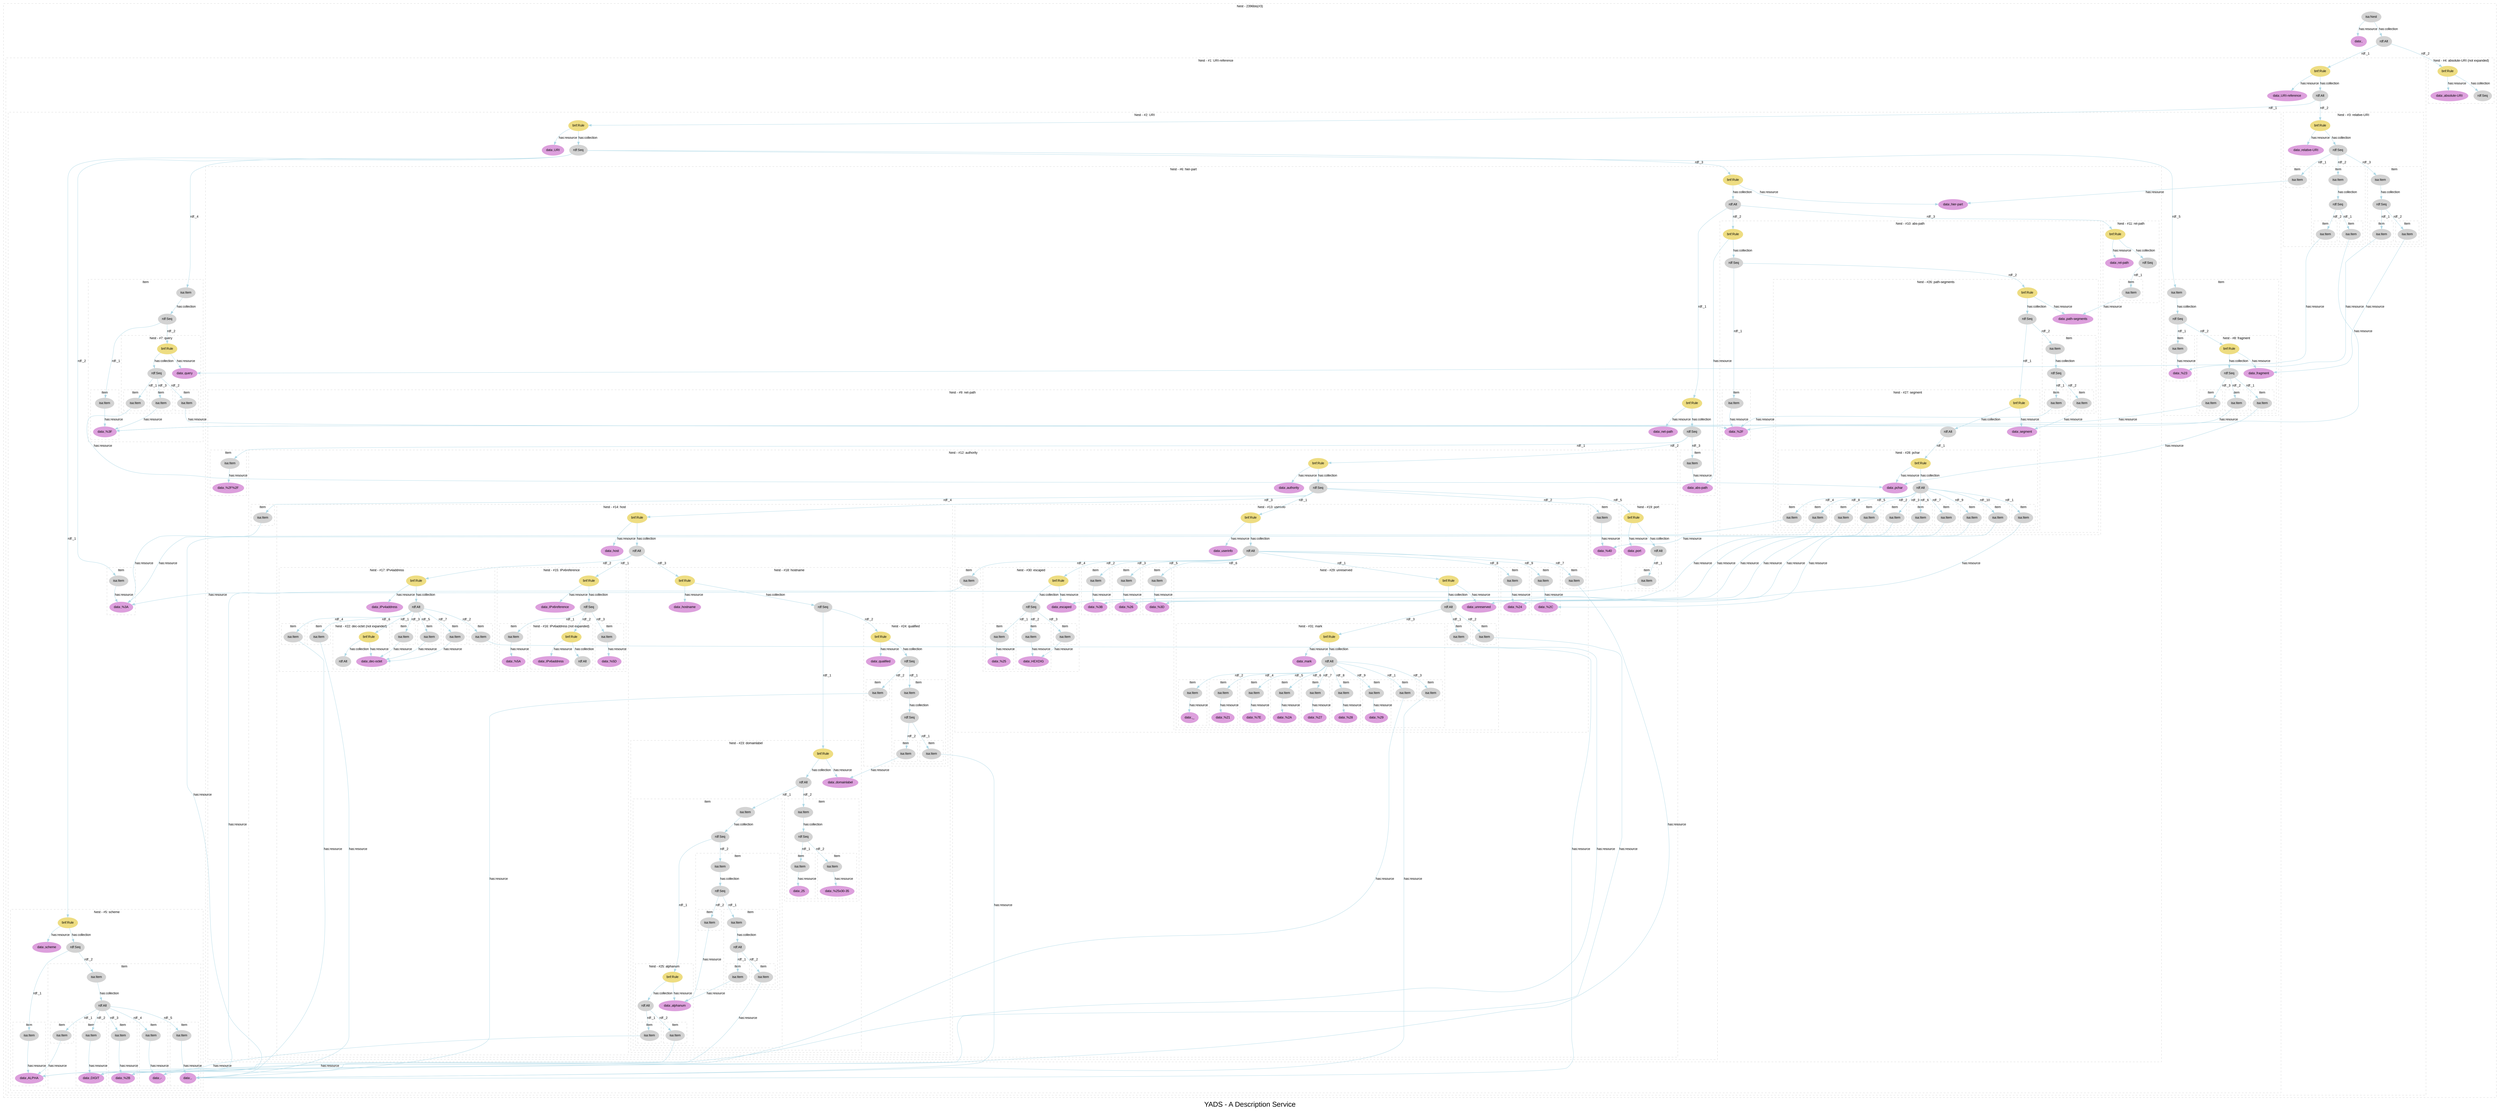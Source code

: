 
digraph yads { 

graph [
  fontname=arial, fontsize=24
  label="YADS - A Description Service"
];
node [
  fontname=arial, fontsize=11, fontcolor=black,
  style=filled, color=cornflowerblue,
];
edge [
  fontname=arial, fontsize=11, fontcolor=black,
  style=filled, color=lightblue,
];
rankdir=TB;

subgraph cluster_1 {

  style=dashed; color=lightgrey;
  fontname=arial; fontsize=11;
  fontcolor="black"; label="Nest - 2396bis(#3)";

  ":_1" [label="isa:Nest", color=lightgrey, URL="http://www2.elsevier.co.uk/~tony/1014/yads-schema-2002-04-03#Nest"];
  ":_1" -> "data:," [label="has:resource", URL="http://www2.elsevier.co.uk/~tony/1014/yads-schema-2002-04-03#resource"];
  ":_1" -> ":_2" [label="has:collection", URL="http://www2.elsevier.co.uk/~tony/1014/yads-schema-2002-04-03#collection"];
  ":_2" [label="rdf:Alt", color=lightgrey];
  "data:," [color=plum, URL="data:,"];
  ":_2" [label="rdf:Alt", color=lightgrey, URL="http://www.w3.org/1999/02/22-rdf-syntax-ns#Alt"];
  ":_2" -> ":_3" [label="rdf:_1", URL="http://www.w3.org/1999/02/22-rdf-syntax-ns#_1"];
":_3" [label="isa:Nest"]
  ":_2" -> ":_159" [label="rdf:_2", URL="http://www.w3.org/1999/02/22-rdf-syntax-ns#_2"];
":_159" [label="isa:Nest"]

subgraph cluster_3 {

  style=dashed; color=lightgrey;
  fontname=arial; fontsize=11;
  fontcolor="black"; label="Nest - \#1: URI-reference";

  ":_3" [label="bnf:Rule", color=lightgoldenrod];
  ":_3" -> "data:,URI-reference" [label="has:resource", URL="http://www2.elsevier.co.uk/~tony/1014/yads-schema-2002-04-03#resource"];
  ":_3" -> ":_4" [label="has:collection", URL="http://www2.elsevier.co.uk/~tony/1014/yads-schema-2002-04-03#collection"];
  ":_4" [label="rdf:Alt", color=lightgrey];

  "data:,URI-reference" [color=plum, URL="data:,URI-reference"];
  ":_4" [label="rdf:Alt", color=lightgrey, URL="http://www.w3.org/1999/02/22-rdf-syntax-ns#Alt"];
  ":_4" -> ":_5" [label="rdf:_1", URL="http://www.w3.org/1999/02/22-rdf-syntax-ns#_1"];
":_5" [label="isa:Nest"]
  ":_4" -> ":_148" [label="rdf:_2", URL="http://www.w3.org/1999/02/22-rdf-syntax-ns#_2"];
":_148" [label="isa:Nest"]

subgraph cluster_5 {

  style=dashed; color=lightgrey;
  fontname=arial; fontsize=11;
  fontcolor="black"; label="Nest - \#2: URI";

  ":_5" [label="bnf:Rule", color=lightgoldenrod];
  ":_5" -> "data:,URI" [label="has:resource", URL="http://www2.elsevier.co.uk/~tony/1014/yads-schema-2002-04-03#resource"];
  ":_5" -> ":_6" [label="has:collection", URL="http://www2.elsevier.co.uk/~tony/1014/yads-schema-2002-04-03#collection"];
  ":_6" [label="rdf:Seq", color=lightgrey];

  "data:,URI" [color=plum, URL="data:,URI"];
  ":_6" [label="rdf:Seq", color=lightgrey, URL="http://www.w3.org/1999/02/22-rdf-syntax-ns#Seq"];
  ":_6" -> ":_7" [label="rdf:_1", URL="http://www.w3.org/1999/02/22-rdf-syntax-ns#_1"];
":_7" [label="isa:Nest"]
  ":_6" -> ":_17" [label="rdf:_2", URL="http://www.w3.org/1999/02/22-rdf-syntax-ns#_2"];
":_17" [label="isa:Item"]
  ":_6" -> ":_18" [label="rdf:_3", URL="http://www.w3.org/1999/02/22-rdf-syntax-ns#_3"];
":_18" [label="isa:Nest"]
  ":_6" -> ":_132" [label="rdf:_4", URL="http://www.w3.org/1999/02/22-rdf-syntax-ns#_4"];
":_132" [label="isa:Item"]
  ":_6" -> ":_140" [label="rdf:_5", URL="http://www.w3.org/1999/02/22-rdf-syntax-ns#_5"];
":_140" [label="isa:Item"]

subgraph cluster_7 {

  style=dashed; color=lightgrey;
  fontname=arial; fontsize=11;
  fontcolor="black"; label="Nest - \#5: scheme";

  ":_7" [label="bnf:Rule", color=lightgoldenrod];
  ":_7" -> "data:,scheme" [label="has:resource", URL="http://www2.elsevier.co.uk/~tony/1014/yads-schema-2002-04-03#resource"];
  ":_7" -> ":_8" [label="has:collection", URL="http://www2.elsevier.co.uk/~tony/1014/yads-schema-2002-04-03#collection"];
  ":_8" [label="rdf:Seq", color=lightgrey];

  "data:,scheme" [color=plum, URL="data:,scheme"];
  ":_8" [label="rdf:Seq", color=lightgrey, URL="http://www.w3.org/1999/02/22-rdf-syntax-ns#Seq"];
  ":_8" -> ":_9" [label="rdf:_1", URL="http://www.w3.org/1999/02/22-rdf-syntax-ns#_1"];
":_9" [label="isa:Item"]
  ":_8" -> ":_10" [label="rdf:_2", URL="http://www.w3.org/1999/02/22-rdf-syntax-ns#_2"];
":_10" [label="isa:Item"]

subgraph cluster_9 {

  style=dashed; color=lightgrey;
  fontname=arial; fontsize=11;
  fontcolor="black"; label="Item";

  ":_9" [label="isa:Item", color=lightgrey, URL="http://www2.elsevier.co.uk/~tony/1014/yads-schema-2002-04-03#Item"];
  ":_9" -> "data:,ALPHA" [label="has:resource", URL="http://www2.elsevier.co.uk/~tony/1014/yads-schema-2002-04-03#resource"];
  "data:,ALPHA" [color=plum, URL="data:,ALPHA"];
}

subgraph cluster_10 {

  style=dashed; color=lightgrey;
  fontname=arial; fontsize=11;
  fontcolor="black"; label="Item";

  ":_10" [label="isa:Item", color=lightgrey, URL="http://www2.elsevier.co.uk/~tony/1014/yads-schema-2002-04-03#Item"];
  ":_10" -> ":_11" [label="has:collection", URL="http://www2.elsevier.co.uk/~tony/1014/yads-schema-2002-04-03#collection"];
  ":_11" [label="rdf:Alt", color=lightgrey];
  ":_11" [label="rdf:Alt", color=lightgrey, URL="http://www.w3.org/1999/02/22-rdf-syntax-ns#Alt"];
  ":_11" -> ":_12" [label="rdf:_1", URL="http://www.w3.org/1999/02/22-rdf-syntax-ns#_1"];
":_12" [label="isa:Item"]
  ":_11" -> ":_13" [label="rdf:_2", URL="http://www.w3.org/1999/02/22-rdf-syntax-ns#_2"];
":_13" [label="isa:Item"]
  ":_11" -> ":_14" [label="rdf:_3", URL="http://www.w3.org/1999/02/22-rdf-syntax-ns#_3"];
":_14" [label="isa:Item"]
  ":_11" -> ":_15" [label="rdf:_4", URL="http://www.w3.org/1999/02/22-rdf-syntax-ns#_4"];
":_15" [label="isa:Item"]
  ":_11" -> ":_16" [label="rdf:_5", URL="http://www.w3.org/1999/02/22-rdf-syntax-ns#_5"];
":_16" [label="isa:Item"]

subgraph cluster_12 {

  style=dashed; color=lightgrey;
  fontname=arial; fontsize=11;
  fontcolor="black"; label="Item";

  ":_12" [label="isa:Item", color=lightgrey, URL="http://www2.elsevier.co.uk/~tony/1014/yads-schema-2002-04-03#Item"];
  ":_12" -> "data:,ALPHA" [label="has:resource", URL="http://www2.elsevier.co.uk/~tony/1014/yads-schema-2002-04-03#resource"];
  "data:,ALPHA" [color=plum, URL="data:,ALPHA"];
}

subgraph cluster_13 {

  style=dashed; color=lightgrey;
  fontname=arial; fontsize=11;
  fontcolor="black"; label="Item";

  ":_13" [label="isa:Item", color=lightgrey, URL="http://www2.elsevier.co.uk/~tony/1014/yads-schema-2002-04-03#Item"];
  ":_13" -> "data:,DIGIT" [label="has:resource", URL="http://www2.elsevier.co.uk/~tony/1014/yads-schema-2002-04-03#resource"];
  "data:,DIGIT" [color=plum, URL="data:,DIGIT"];
}

subgraph cluster_14 {

  style=dashed; color=lightgrey;
  fontname=arial; fontsize=11;
  fontcolor="black"; label="Item";

  ":_14" [label="isa:Item", color=lightgrey, URL="http://www2.elsevier.co.uk/~tony/1014/yads-schema-2002-04-03#Item"];
  ":_14" -> "data:,%2B" [label="has:resource", URL="http://www2.elsevier.co.uk/~tony/1014/yads-schema-2002-04-03#resource"];
  "data:,%2B" [color=plum, URL="data:,%2B"];
}

subgraph cluster_15 {

  style=dashed; color=lightgrey;
  fontname=arial; fontsize=11;
  fontcolor="black"; label="Item";

  ":_15" [label="isa:Item", color=lightgrey, URL="http://www2.elsevier.co.uk/~tony/1014/yads-schema-2002-04-03#Item"];
  ":_15" -> "data:,-" [label="has:resource", URL="http://www2.elsevier.co.uk/~tony/1014/yads-schema-2002-04-03#resource"];
  "data:,-" [color=plum, URL="data:,-"];
}

subgraph cluster_16 {

  style=dashed; color=lightgrey;
  fontname=arial; fontsize=11;
  fontcolor="black"; label="Item";

  ":_16" [label="isa:Item", color=lightgrey, URL="http://www2.elsevier.co.uk/~tony/1014/yads-schema-2002-04-03#Item"];
  ":_16" -> "data:,." [label="has:resource", URL="http://www2.elsevier.co.uk/~tony/1014/yads-schema-2002-04-03#resource"];
  "data:,." [color=plum, URL="data:,."];
}

}

}

subgraph cluster_17 {

  style=dashed; color=lightgrey;
  fontname=arial; fontsize=11;
  fontcolor="black"; label="Item";

  ":_17" [label="isa:Item", color=lightgrey, URL="http://www2.elsevier.co.uk/~tony/1014/yads-schema-2002-04-03#Item"];
  ":_17" -> "data:,%3A" [label="has:resource", URL="http://www2.elsevier.co.uk/~tony/1014/yads-schema-2002-04-03#resource"];
  "data:,%3A" [color=plum, URL="data:,%3A"];
}

subgraph cluster_18 {

  style=dashed; color=lightgrey;
  fontname=arial; fontsize=11;
  fontcolor="black"; label="Nest - \#6: hier-part";

  ":_18" [label="bnf:Rule", color=lightgoldenrod];
  ":_18" -> "data:,hier-part" [label="has:resource", URL="http://www2.elsevier.co.uk/~tony/1014/yads-schema-2002-04-03#resource"];
  ":_18" -> ":_19" [label="has:collection", URL="http://www2.elsevier.co.uk/~tony/1014/yads-schema-2002-04-03#collection"];
  ":_19" [label="rdf:Alt", color=lightgrey];

  "data:,hier-part" [color=plum, URL="data:,hier-part"];
  ":_19" [label="rdf:Alt", color=lightgrey, URL="http://www.w3.org/1999/02/22-rdf-syntax-ns#Alt"];
  ":_19" -> ":_20" [label="rdf:_1", URL="http://www.w3.org/1999/02/22-rdf-syntax-ns#_1"];
":_20" [label="isa:Nest"]
  ":_19" -> ":_106" [label="rdf:_2", URL="http://www.w3.org/1999/02/22-rdf-syntax-ns#_2"];
":_106" [label="isa:Nest"]
  ":_19" -> ":_129" [label="rdf:_3", URL="http://www.w3.org/1999/02/22-rdf-syntax-ns#_3"];
":_129" [label="isa:Nest"]

subgraph cluster_20 {

  style=dashed; color=lightgrey;
  fontname=arial; fontsize=11;
  fontcolor="black"; label="Nest - \#9: net-path";

  ":_20" [label="bnf:Rule", color=lightgoldenrod];
  ":_20" -> "data:,net-path" [label="has:resource", URL="http://www2.elsevier.co.uk/~tony/1014/yads-schema-2002-04-03#resource"];
  ":_20" -> ":_21" [label="has:collection", URL="http://www2.elsevier.co.uk/~tony/1014/yads-schema-2002-04-03#collection"];
  ":_21" [label="rdf:Seq", color=lightgrey];

  "data:,net-path" [color=plum, URL="data:,net-path"];
  ":_21" [label="rdf:Seq", color=lightgrey, URL="http://www.w3.org/1999/02/22-rdf-syntax-ns#Seq"];
  ":_21" -> ":_22" [label="rdf:_1", URL="http://www.w3.org/1999/02/22-rdf-syntax-ns#_1"];
":_22" [label="isa:Item"]
  ":_21" -> ":_23" [label="rdf:_2", URL="http://www.w3.org/1999/02/22-rdf-syntax-ns#_2"];
":_23" [label="isa:Nest"]
  ":_21" -> ":_105" [label="rdf:_3", URL="http://www.w3.org/1999/02/22-rdf-syntax-ns#_3"];
":_105" [label="isa:Item"]

subgraph cluster_22 {

  style=dashed; color=lightgrey;
  fontname=arial; fontsize=11;
  fontcolor="black"; label="Item";

  ":_22" [label="isa:Item", color=lightgrey, URL="http://www2.elsevier.co.uk/~tony/1014/yads-schema-2002-04-03#Item"];
  ":_22" -> "data:,%2F%2F" [label="has:resource", URL="http://www2.elsevier.co.uk/~tony/1014/yads-schema-2002-04-03#resource"];
  "data:,%2F%2F" [color=plum, URL="data:,%2F%2F"];
}

subgraph cluster_23 {

  style=dashed; color=lightgrey;
  fontname=arial; fontsize=11;
  fontcolor="black"; label="Nest - \#12: authority";

  ":_23" [label="bnf:Rule", color=lightgoldenrod];
  ":_23" -> "data:,authority" [label="has:resource", URL="http://www2.elsevier.co.uk/~tony/1014/yads-schema-2002-04-03#resource"];
  ":_23" -> ":_24" [label="has:collection", URL="http://www2.elsevier.co.uk/~tony/1014/yads-schema-2002-04-03#collection"];
  ":_24" [label="rdf:Seq", color=lightgrey];

  "data:,authority" [color=plum, URL="data:,authority"];
  ":_24" [label="rdf:Seq", color=lightgrey, URL="http://www.w3.org/1999/02/22-rdf-syntax-ns#Seq"];
  ":_24" -> ":_25" [label="rdf:_1", URL="http://www.w3.org/1999/02/22-rdf-syntax-ns#_1"];
":_25" [label="isa:Nest"]
  ":_24" -> ":_54" [label="rdf:_2", URL="http://www.w3.org/1999/02/22-rdf-syntax-ns#_2"];
":_54" [label="isa:Item"]
  ":_24" -> ":_55" [label="rdf:_3", URL="http://www.w3.org/1999/02/22-rdf-syntax-ns#_3"];
":_55" [label="isa:Nest"]
  ":_24" -> ":_101" [label="rdf:_4", URL="http://www.w3.org/1999/02/22-rdf-syntax-ns#_4"];
":_101" [label="isa:Item"]
  ":_24" -> ":_102" [label="rdf:_5", URL="http://www.w3.org/1999/02/22-rdf-syntax-ns#_5"];
":_102" [label="isa:Nest"]

subgraph cluster_25 {

  style=dashed; color=lightgrey;
  fontname=arial; fontsize=11;
  fontcolor="black"; label="Nest - \#13: userinfo";

  ":_25" [label="bnf:Rule", color=lightgoldenrod];
  ":_25" -> "data:,userinfo" [label="has:resource", URL="http://www2.elsevier.co.uk/~tony/1014/yads-schema-2002-04-03#resource"];
  ":_25" -> ":_26" [label="has:collection", URL="http://www2.elsevier.co.uk/~tony/1014/yads-schema-2002-04-03#collection"];
  ":_26" [label="rdf:Alt", color=lightgrey];

  "data:,userinfo" [color=plum, URL="data:,userinfo"];
  ":_26" [label="rdf:Alt", color=lightgrey, URL="http://www.w3.org/1999/02/22-rdf-syntax-ns#Alt"];
  ":_26" -> ":_27" [label="rdf:_1", URL="http://www.w3.org/1999/02/22-rdf-syntax-ns#_1"];
":_27" [label="isa:Nest"]
  ":_26" -> ":_42" [label="rdf:_2", URL="http://www.w3.org/1999/02/22-rdf-syntax-ns#_2"];
":_42" [label="isa:Nest"]
  ":_26" -> ":_47" [label="rdf:_3", URL="http://www.w3.org/1999/02/22-rdf-syntax-ns#_3"];
":_47" [label="isa:Item"]
  ":_26" -> ":_48" [label="rdf:_4", URL="http://www.w3.org/1999/02/22-rdf-syntax-ns#_4"];
":_48" [label="isa:Item"]
  ":_26" -> ":_49" [label="rdf:_5", URL="http://www.w3.org/1999/02/22-rdf-syntax-ns#_5"];
":_49" [label="isa:Item"]
  ":_26" -> ":_50" [label="rdf:_6", URL="http://www.w3.org/1999/02/22-rdf-syntax-ns#_6"];
":_50" [label="isa:Item"]
  ":_26" -> ":_51" [label="rdf:_7", URL="http://www.w3.org/1999/02/22-rdf-syntax-ns#_7"];
":_51" [label="isa:Item"]
  ":_26" -> ":_52" [label="rdf:_8", URL="http://www.w3.org/1999/02/22-rdf-syntax-ns#_8"];
":_52" [label="isa:Item"]
  ":_26" -> ":_53" [label="rdf:_9", URL="http://www.w3.org/1999/02/22-rdf-syntax-ns#_9"];
":_53" [label="isa:Item"]

subgraph cluster_27 {

  style=dashed; color=lightgrey;
  fontname=arial; fontsize=11;
  fontcolor="black"; label="Nest - \#29: unreserved";

  ":_27" [label="bnf:Rule", color=lightgoldenrod];
  ":_27" -> "data:,unreserved" [label="has:resource", URL="http://www2.elsevier.co.uk/~tony/1014/yads-schema-2002-04-03#resource"];
  ":_27" -> ":_28" [label="has:collection", URL="http://www2.elsevier.co.uk/~tony/1014/yads-schema-2002-04-03#collection"];
  ":_28" [label="rdf:Alt", color=lightgrey];

  "data:,unreserved" [color=plum, URL="data:,unreserved"];
  ":_28" [label="rdf:Alt", color=lightgrey, URL="http://www.w3.org/1999/02/22-rdf-syntax-ns#Alt"];
  ":_28" -> ":_29" [label="rdf:_1", URL="http://www.w3.org/1999/02/22-rdf-syntax-ns#_1"];
":_29" [label="isa:Item"]
  ":_28" -> ":_30" [label="rdf:_2", URL="http://www.w3.org/1999/02/22-rdf-syntax-ns#_2"];
":_30" [label="isa:Item"]
  ":_28" -> ":_31" [label="rdf:_3", URL="http://www.w3.org/1999/02/22-rdf-syntax-ns#_3"];
":_31" [label="isa:Nest"]

subgraph cluster_29 {

  style=dashed; color=lightgrey;
  fontname=arial; fontsize=11;
  fontcolor="black"; label="Item";

  ":_29" [label="isa:Item", color=lightgrey, URL="http://www2.elsevier.co.uk/~tony/1014/yads-schema-2002-04-03#Item"];
  ":_29" -> "data:,ALPHA" [label="has:resource", URL="http://www2.elsevier.co.uk/~tony/1014/yads-schema-2002-04-03#resource"];
  "data:,ALPHA" [color=plum, URL="data:,ALPHA"];
}

subgraph cluster_30 {

  style=dashed; color=lightgrey;
  fontname=arial; fontsize=11;
  fontcolor="black"; label="Item";

  ":_30" [label="isa:Item", color=lightgrey, URL="http://www2.elsevier.co.uk/~tony/1014/yads-schema-2002-04-03#Item"];
  ":_30" -> "data:,DIGIT" [label="has:resource", URL="http://www2.elsevier.co.uk/~tony/1014/yads-schema-2002-04-03#resource"];
  "data:,DIGIT" [color=plum, URL="data:,DIGIT"];
}

subgraph cluster_31 {

  style=dashed; color=lightgrey;
  fontname=arial; fontsize=11;
  fontcolor="black"; label="Nest - \#31: mark";

  ":_31" [label="bnf:Rule", color=lightgoldenrod];
  ":_31" -> "data:,mark" [label="has:resource", URL="http://www2.elsevier.co.uk/~tony/1014/yads-schema-2002-04-03#resource"];
  ":_31" -> ":_32" [label="has:collection", URL="http://www2.elsevier.co.uk/~tony/1014/yads-schema-2002-04-03#collection"];
  ":_32" [label="rdf:Alt", color=lightgrey];

  "data:,mark" [color=plum, URL="data:,mark"];
  ":_32" [label="rdf:Alt", color=lightgrey, URL="http://www.w3.org/1999/02/22-rdf-syntax-ns#Alt"];
  ":_32" -> ":_33" [label="rdf:_1", URL="http://www.w3.org/1999/02/22-rdf-syntax-ns#_1"];
":_33" [label="isa:Item"]
  ":_32" -> ":_34" [label="rdf:_2", URL="http://www.w3.org/1999/02/22-rdf-syntax-ns#_2"];
":_34" [label="isa:Item"]
  ":_32" -> ":_35" [label="rdf:_3", URL="http://www.w3.org/1999/02/22-rdf-syntax-ns#_3"];
":_35" [label="isa:Item"]
  ":_32" -> ":_36" [label="rdf:_4", URL="http://www.w3.org/1999/02/22-rdf-syntax-ns#_4"];
":_36" [label="isa:Item"]
  ":_32" -> ":_37" [label="rdf:_5", URL="http://www.w3.org/1999/02/22-rdf-syntax-ns#_5"];
":_37" [label="isa:Item"]
  ":_32" -> ":_38" [label="rdf:_6", URL="http://www.w3.org/1999/02/22-rdf-syntax-ns#_6"];
":_38" [label="isa:Item"]
  ":_32" -> ":_39" [label="rdf:_7", URL="http://www.w3.org/1999/02/22-rdf-syntax-ns#_7"];
":_39" [label="isa:Item"]
  ":_32" -> ":_40" [label="rdf:_8", URL="http://www.w3.org/1999/02/22-rdf-syntax-ns#_8"];
":_40" [label="isa:Item"]
  ":_32" -> ":_41" [label="rdf:_9", URL="http://www.w3.org/1999/02/22-rdf-syntax-ns#_9"];
":_41" [label="isa:Item"]

subgraph cluster_33 {

  style=dashed; color=lightgrey;
  fontname=arial; fontsize=11;
  fontcolor="black"; label="Item";

  ":_33" [label="isa:Item", color=lightgrey, URL="http://www2.elsevier.co.uk/~tony/1014/yads-schema-2002-04-03#Item"];
  ":_33" -> "data:,-" [label="has:resource", URL="http://www2.elsevier.co.uk/~tony/1014/yads-schema-2002-04-03#resource"];
  "data:,-" [color=plum, URL="data:,-"];
}

subgraph cluster_34 {

  style=dashed; color=lightgrey;
  fontname=arial; fontsize=11;
  fontcolor="black"; label="Item";

  ":_34" [label="isa:Item", color=lightgrey, URL="http://www2.elsevier.co.uk/~tony/1014/yads-schema-2002-04-03#Item"];
  ":_34" -> "data:,_" [label="has:resource", URL="http://www2.elsevier.co.uk/~tony/1014/yads-schema-2002-04-03#resource"];
  "data:,_" [color=plum, URL="data:,_"];
}

subgraph cluster_35 {

  style=dashed; color=lightgrey;
  fontname=arial; fontsize=11;
  fontcolor="black"; label="Item";

  ":_35" [label="isa:Item", color=lightgrey, URL="http://www2.elsevier.co.uk/~tony/1014/yads-schema-2002-04-03#Item"];
  ":_35" -> "data:,." [label="has:resource", URL="http://www2.elsevier.co.uk/~tony/1014/yads-schema-2002-04-03#resource"];
  "data:,." [color=plum, URL="data:,."];
}

subgraph cluster_36 {

  style=dashed; color=lightgrey;
  fontname=arial; fontsize=11;
  fontcolor="black"; label="Item";

  ":_36" [label="isa:Item", color=lightgrey, URL="http://www2.elsevier.co.uk/~tony/1014/yads-schema-2002-04-03#Item"];
  ":_36" -> "data:,%21" [label="has:resource", URL="http://www2.elsevier.co.uk/~tony/1014/yads-schema-2002-04-03#resource"];
  "data:,%21" [color=plum, URL="data:,%21"];
}

subgraph cluster_37 {

  style=dashed; color=lightgrey;
  fontname=arial; fontsize=11;
  fontcolor="black"; label="Item";

  ":_37" [label="isa:Item", color=lightgrey, URL="http://www2.elsevier.co.uk/~tony/1014/yads-schema-2002-04-03#Item"];
  ":_37" -> "data:,%7E" [label="has:resource", URL="http://www2.elsevier.co.uk/~tony/1014/yads-schema-2002-04-03#resource"];
  "data:,%7E" [color=plum, URL="data:,%7E"];
}

subgraph cluster_38 {

  style=dashed; color=lightgrey;
  fontname=arial; fontsize=11;
  fontcolor="black"; label="Item";

  ":_38" [label="isa:Item", color=lightgrey, URL="http://www2.elsevier.co.uk/~tony/1014/yads-schema-2002-04-03#Item"];
  ":_38" -> "data:,%2A" [label="has:resource", URL="http://www2.elsevier.co.uk/~tony/1014/yads-schema-2002-04-03#resource"];
  "data:,%2A" [color=plum, URL="data:,%2A"];
}

subgraph cluster_39 {

  style=dashed; color=lightgrey;
  fontname=arial; fontsize=11;
  fontcolor="black"; label="Item";

  ":_39" [label="isa:Item", color=lightgrey, URL="http://www2.elsevier.co.uk/~tony/1014/yads-schema-2002-04-03#Item"];
  ":_39" -> "data:,%27" [label="has:resource", URL="http://www2.elsevier.co.uk/~tony/1014/yads-schema-2002-04-03#resource"];
  "data:,%27" [color=plum, URL="data:,%27"];
}

subgraph cluster_40 {

  style=dashed; color=lightgrey;
  fontname=arial; fontsize=11;
  fontcolor="black"; label="Item";

  ":_40" [label="isa:Item", color=lightgrey, URL="http://www2.elsevier.co.uk/~tony/1014/yads-schema-2002-04-03#Item"];
  ":_40" -> "data:,%28" [label="has:resource", URL="http://www2.elsevier.co.uk/~tony/1014/yads-schema-2002-04-03#resource"];
  "data:,%28" [color=plum, URL="data:,%28"];
}

subgraph cluster_41 {

  style=dashed; color=lightgrey;
  fontname=arial; fontsize=11;
  fontcolor="black"; label="Item";

  ":_41" [label="isa:Item", color=lightgrey, URL="http://www2.elsevier.co.uk/~tony/1014/yads-schema-2002-04-03#Item"];
  ":_41" -> "data:,%29" [label="has:resource", URL="http://www2.elsevier.co.uk/~tony/1014/yads-schema-2002-04-03#resource"];
  "data:,%29" [color=plum, URL="data:,%29"];
}

}

}

subgraph cluster_42 {

  style=dashed; color=lightgrey;
  fontname=arial; fontsize=11;
  fontcolor="black"; label="Nest - \#30: escaped";

  ":_42" [label="bnf:Rule", color=lightgoldenrod];
  ":_42" -> "data:,escaped" [label="has:resource", URL="http://www2.elsevier.co.uk/~tony/1014/yads-schema-2002-04-03#resource"];
  ":_42" -> ":_43" [label="has:collection", URL="http://www2.elsevier.co.uk/~tony/1014/yads-schema-2002-04-03#collection"];
  ":_43" [label="rdf:Seq", color=lightgrey];

  "data:,escaped" [color=plum, URL="data:,escaped"];
  ":_43" [label="rdf:Seq", color=lightgrey, URL="http://www.w3.org/1999/02/22-rdf-syntax-ns#Seq"];
  ":_43" -> ":_44" [label="rdf:_1", URL="http://www.w3.org/1999/02/22-rdf-syntax-ns#_1"];
":_44" [label="isa:Item"]
  ":_43" -> ":_45" [label="rdf:_2", URL="http://www.w3.org/1999/02/22-rdf-syntax-ns#_2"];
":_45" [label="isa:Item"]
  ":_43" -> ":_46" [label="rdf:_3", URL="http://www.w3.org/1999/02/22-rdf-syntax-ns#_3"];
":_46" [label="isa:Item"]

subgraph cluster_44 {

  style=dashed; color=lightgrey;
  fontname=arial; fontsize=11;
  fontcolor="black"; label="Item";

  ":_44" [label="isa:Item", color=lightgrey, URL="http://www2.elsevier.co.uk/~tony/1014/yads-schema-2002-04-03#Item"];
  ":_44" -> "data:,%25" [label="has:resource", URL="http://www2.elsevier.co.uk/~tony/1014/yads-schema-2002-04-03#resource"];
  "data:,%25" [color=plum, URL="data:,%25"];
}

subgraph cluster_45 {

  style=dashed; color=lightgrey;
  fontname=arial; fontsize=11;
  fontcolor="black"; label="Item";

  ":_45" [label="isa:Item", color=lightgrey, URL="http://www2.elsevier.co.uk/~tony/1014/yads-schema-2002-04-03#Item"];
  ":_45" -> "data:,HEXDIG" [label="has:resource", URL="http://www2.elsevier.co.uk/~tony/1014/yads-schema-2002-04-03#resource"];
  "data:,HEXDIG" [color=plum, URL="data:,HEXDIG"];
}

subgraph cluster_46 {

  style=dashed; color=lightgrey;
  fontname=arial; fontsize=11;
  fontcolor="black"; label="Item";

  ":_46" [label="isa:Item", color=lightgrey, URL="http://www2.elsevier.co.uk/~tony/1014/yads-schema-2002-04-03#Item"];
  ":_46" -> "data:,HEXDIG" [label="has:resource", URL="http://www2.elsevier.co.uk/~tony/1014/yads-schema-2002-04-03#resource"];
  "data:,HEXDIG" [color=plum, URL="data:,HEXDIG"];
}

}

subgraph cluster_47 {

  style=dashed; color=lightgrey;
  fontname=arial; fontsize=11;
  fontcolor="black"; label="Item";

  ":_47" [label="isa:Item", color=lightgrey, URL="http://www2.elsevier.co.uk/~tony/1014/yads-schema-2002-04-03#Item"];
  ":_47" -> "data:,%3B" [label="has:resource", URL="http://www2.elsevier.co.uk/~tony/1014/yads-schema-2002-04-03#resource"];
  "data:,%3B" [color=plum, URL="data:,%3B"];
}

subgraph cluster_48 {

  style=dashed; color=lightgrey;
  fontname=arial; fontsize=11;
  fontcolor="black"; label="Item";

  ":_48" [label="isa:Item", color=lightgrey, URL="http://www2.elsevier.co.uk/~tony/1014/yads-schema-2002-04-03#Item"];
  ":_48" -> "data:,%3A" [label="has:resource", URL="http://www2.elsevier.co.uk/~tony/1014/yads-schema-2002-04-03#resource"];
  "data:,%3A" [color=plum, URL="data:,%3A"];
}

subgraph cluster_49 {

  style=dashed; color=lightgrey;
  fontname=arial; fontsize=11;
  fontcolor="black"; label="Item";

  ":_49" [label="isa:Item", color=lightgrey, URL="http://www2.elsevier.co.uk/~tony/1014/yads-schema-2002-04-03#Item"];
  ":_49" -> "data:,%26" [label="has:resource", URL="http://www2.elsevier.co.uk/~tony/1014/yads-schema-2002-04-03#resource"];
  "data:,%26" [color=plum, URL="data:,%26"];
}

subgraph cluster_50 {

  style=dashed; color=lightgrey;
  fontname=arial; fontsize=11;
  fontcolor="black"; label="Item";

  ":_50" [label="isa:Item", color=lightgrey, URL="http://www2.elsevier.co.uk/~tony/1014/yads-schema-2002-04-03#Item"];
  ":_50" -> "data:,%3D" [label="has:resource", URL="http://www2.elsevier.co.uk/~tony/1014/yads-schema-2002-04-03#resource"];
  "data:,%3D" [color=plum, URL="data:,%3D"];
}

subgraph cluster_51 {

  style=dashed; color=lightgrey;
  fontname=arial; fontsize=11;
  fontcolor="black"; label="Item";

  ":_51" [label="isa:Item", color=lightgrey, URL="http://www2.elsevier.co.uk/~tony/1014/yads-schema-2002-04-03#Item"];
  ":_51" -> "data:,%2B" [label="has:resource", URL="http://www2.elsevier.co.uk/~tony/1014/yads-schema-2002-04-03#resource"];
  "data:,%2B" [color=plum, URL="data:,%2B"];
}

subgraph cluster_52 {

  style=dashed; color=lightgrey;
  fontname=arial; fontsize=11;
  fontcolor="black"; label="Item";

  ":_52" [label="isa:Item", color=lightgrey, URL="http://www2.elsevier.co.uk/~tony/1014/yads-schema-2002-04-03#Item"];
  ":_52" -> "data:,%24" [label="has:resource", URL="http://www2.elsevier.co.uk/~tony/1014/yads-schema-2002-04-03#resource"];
  "data:,%24" [color=plum, URL="data:,%24"];
}

subgraph cluster_53 {

  style=dashed; color=lightgrey;
  fontname=arial; fontsize=11;
  fontcolor="black"; label="Item";

  ":_53" [label="isa:Item", color=lightgrey, URL="http://www2.elsevier.co.uk/~tony/1014/yads-schema-2002-04-03#Item"];
  ":_53" -> "data:,%2C" [label="has:resource", URL="http://www2.elsevier.co.uk/~tony/1014/yads-schema-2002-04-03#resource"];
  "data:,%2C" [color=plum, URL="data:,%2C"];
}

}

subgraph cluster_54 {

  style=dashed; color=lightgrey;
  fontname=arial; fontsize=11;
  fontcolor="black"; label="Item";

  ":_54" [label="isa:Item", color=lightgrey, URL="http://www2.elsevier.co.uk/~tony/1014/yads-schema-2002-04-03#Item"];
  ":_54" -> "data:,%40" [label="has:resource", URL="http://www2.elsevier.co.uk/~tony/1014/yads-schema-2002-04-03#resource"];
  "data:,%40" [color=plum, URL="data:,%40"];
}

subgraph cluster_55 {

  style=dashed; color=lightgrey;
  fontname=arial; fontsize=11;
  fontcolor="black"; label="Nest - \#14: host";

  ":_55" [label="bnf:Rule", color=lightgoldenrod];
  ":_55" -> "data:,host" [label="has:resource", URL="http://www2.elsevier.co.uk/~tony/1014/yads-schema-2002-04-03#resource"];
  ":_55" -> ":_56" [label="has:collection", URL="http://www2.elsevier.co.uk/~tony/1014/yads-schema-2002-04-03#collection"];
  ":_56" [label="rdf:Alt", color=lightgrey];

  "data:,host" [color=plum, URL="data:,host"];
  ":_56" [label="rdf:Alt", color=lightgrey, URL="http://www.w3.org/1999/02/22-rdf-syntax-ns#Alt"];
  ":_56" -> ":_57" [label="rdf:_1", URL="http://www.w3.org/1999/02/22-rdf-syntax-ns#_1"];
":_57" [label="isa:Nest"]
  ":_56" -> ":_63" [label="rdf:_2", URL="http://www.w3.org/1999/02/22-rdf-syntax-ns#_2"];
":_63" [label="isa:Nest"]
  ":_56" -> ":_73" [label="rdf:_3", URL="http://www.w3.org/1999/02/22-rdf-syntax-ns#_3"];
":_73" [label="isa:Nest"]

subgraph cluster_57 {

  style=dashed; color=lightgrey;
  fontname=arial; fontsize=11;
  fontcolor="black"; label="Nest - \#15: IPv6reference";

  ":_57" [label="bnf:Rule", color=lightgoldenrod];
  ":_57" -> "data:,IPv6reference" [label="has:resource", URL="http://www2.elsevier.co.uk/~tony/1014/yads-schema-2002-04-03#resource"];
  ":_57" -> ":_58" [label="has:collection", URL="http://www2.elsevier.co.uk/~tony/1014/yads-schema-2002-04-03#collection"];
  ":_58" [label="rdf:Seq", color=lightgrey];

  "data:,IPv6reference" [color=plum, URL="data:,IPv6reference"];
  ":_58" [label="rdf:Seq", color=lightgrey, URL="http://www.w3.org/1999/02/22-rdf-syntax-ns#Seq"];
  ":_58" -> ":_59" [label="rdf:_1", URL="http://www.w3.org/1999/02/22-rdf-syntax-ns#_1"];
":_59" [label="isa:Item"]
  ":_58" -> ":_60" [label="rdf:_2", URL="http://www.w3.org/1999/02/22-rdf-syntax-ns#_2"];
":_60" [label="isa:Nest"]
  ":_58" -> ":_62" [label="rdf:_3", URL="http://www.w3.org/1999/02/22-rdf-syntax-ns#_3"];
":_62" [label="isa:Item"]

subgraph cluster_59 {

  style=dashed; color=lightgrey;
  fontname=arial; fontsize=11;
  fontcolor="black"; label="Item";

  ":_59" [label="isa:Item", color=lightgrey, URL="http://www2.elsevier.co.uk/~tony/1014/yads-schema-2002-04-03#Item"];
  ":_59" -> "data:,%5A" [label="has:resource", URL="http://www2.elsevier.co.uk/~tony/1014/yads-schema-2002-04-03#resource"];
  "data:,%5A" [color=plum, URL="data:,%5A"];
}

subgraph cluster_60 {

  style=dashed; color=lightgrey;
  fontname=arial; fontsize=11;
  fontcolor="black"; label="Nest - \#16: IPv6address (not expanded)";

  ":_60" [label="bnf:Rule", color=lightgoldenrod];
  ":_60" -> "data:,IPv6address" [label="has:resource", URL="http://www2.elsevier.co.uk/~tony/1014/yads-schema-2002-04-03#resource"];
  ":_60" -> ":_61" [label="has:collection", URL="http://www2.elsevier.co.uk/~tony/1014/yads-schema-2002-04-03#collection"];
  ":_61" [label="rdf:Alt", color=lightgrey];

  "data:,IPv6address" [color=plum, URL="data:,IPv6address"];
  ":_61" [label="rdf:Alt", color=lightgrey, URL="http://www.w3.org/1999/02/22-rdf-syntax-ns#Alt"];

}

subgraph cluster_62 {

  style=dashed; color=lightgrey;
  fontname=arial; fontsize=11;
  fontcolor="black"; label="Item";

  ":_62" [label="isa:Item", color=lightgrey, URL="http://www2.elsevier.co.uk/~tony/1014/yads-schema-2002-04-03#Item"];
  ":_62" -> "data:,%5D" [label="has:resource", URL="http://www2.elsevier.co.uk/~tony/1014/yads-schema-2002-04-03#resource"];
  "data:,%5D" [color=plum, URL="data:,%5D"];
}

}

subgraph cluster_63 {

  style=dashed; color=lightgrey;
  fontname=arial; fontsize=11;
  fontcolor="black"; label="Nest - \#17: IPv4address";

  ":_63" [label="bnf:Rule", color=lightgoldenrod];
  ":_63" -> "data:,IPv4address" [label="has:resource", URL="http://www2.elsevier.co.uk/~tony/1014/yads-schema-2002-04-03#resource"];
  ":_63" -> ":_64" [label="has:collection", URL="http://www2.elsevier.co.uk/~tony/1014/yads-schema-2002-04-03#collection"];
  ":_64" [label="rdf:Alt", color=lightgrey];

  "data:,IPv4address" [color=plum, URL="data:,IPv4address"];
  ":_64" [label="rdf:Alt", color=lightgrey, URL="http://www.w3.org/1999/02/22-rdf-syntax-ns#Alt"];
  ":_64" -> ":_65" [label="rdf:_1", URL="http://www.w3.org/1999/02/22-rdf-syntax-ns#_1"];
":_65" [label="isa:Nest"]
  ":_64" -> ":_67" [label="rdf:_2", URL="http://www.w3.org/1999/02/22-rdf-syntax-ns#_2"];
":_67" [label="isa:Item"]
  ":_64" -> ":_68" [label="rdf:_3", URL="http://www.w3.org/1999/02/22-rdf-syntax-ns#_3"];
":_68" [label="isa:Item"]
  ":_64" -> ":_69" [label="rdf:_4", URL="http://www.w3.org/1999/02/22-rdf-syntax-ns#_4"];
":_69" [label="isa:Item"]
  ":_64" -> ":_70" [label="rdf:_5", URL="http://www.w3.org/1999/02/22-rdf-syntax-ns#_5"];
":_70" [label="isa:Item"]
  ":_64" -> ":_71" [label="rdf:_6", URL="http://www.w3.org/1999/02/22-rdf-syntax-ns#_6"];
":_71" [label="isa:Item"]
  ":_64" -> ":_72" [label="rdf:_7", URL="http://www.w3.org/1999/02/22-rdf-syntax-ns#_7"];
":_72" [label="isa:Item"]

subgraph cluster_65 {

  style=dashed; color=lightgrey;
  fontname=arial; fontsize=11;
  fontcolor="black"; label="Nest - \#22: dec-octet (not expanded)";

  ":_65" [label="bnf:Rule", color=lightgoldenrod];
  ":_65" -> "data:,dec-octet" [label="has:resource", URL="http://www2.elsevier.co.uk/~tony/1014/yads-schema-2002-04-03#resource"];
  ":_65" -> ":_66" [label="has:collection", URL="http://www2.elsevier.co.uk/~tony/1014/yads-schema-2002-04-03#collection"];
  ":_66" [label="rdf:Alt", color=lightgrey];

  "data:,dec-octet" [color=plum, URL="data:,dec-octet"];
  ":_66" [label="rdf:Alt", color=lightgrey, URL="http://www.w3.org/1999/02/22-rdf-syntax-ns#Alt"];

}

subgraph cluster_67 {

  style=dashed; color=lightgrey;
  fontname=arial; fontsize=11;
  fontcolor="black"; label="Item";

  ":_67" [label="isa:Item", color=lightgrey, URL="http://www2.elsevier.co.uk/~tony/1014/yads-schema-2002-04-03#Item"];
  ":_67" -> "data:,." [label="has:resource", URL="http://www2.elsevier.co.uk/~tony/1014/yads-schema-2002-04-03#resource"];
  "data:,." [color=plum, URL="data:,."];
}

subgraph cluster_68 {

  style=dashed; color=lightgrey;
  fontname=arial; fontsize=11;
  fontcolor="black"; label="Item";

  ":_68" [label="isa:Item", color=lightgrey, URL="http://www2.elsevier.co.uk/~tony/1014/yads-schema-2002-04-03#Item"];
  ":_68" -> "data:,dec-octet" [label="has:resource", URL="http://www2.elsevier.co.uk/~tony/1014/yads-schema-2002-04-03#resource"];
  "data:,dec-octet" [color=plum, URL="data:,dec-octet"];
}

subgraph cluster_69 {

  style=dashed; color=lightgrey;
  fontname=arial; fontsize=11;
  fontcolor="black"; label="Item";

  ":_69" [label="isa:Item", color=lightgrey, URL="http://www2.elsevier.co.uk/~tony/1014/yads-schema-2002-04-03#Item"];
  ":_69" -> "data:,." [label="has:resource", URL="http://www2.elsevier.co.uk/~tony/1014/yads-schema-2002-04-03#resource"];
  "data:,." [color=plum, URL="data:,."];
}

subgraph cluster_70 {

  style=dashed; color=lightgrey;
  fontname=arial; fontsize=11;
  fontcolor="black"; label="Item";

  ":_70" [label="isa:Item", color=lightgrey, URL="http://www2.elsevier.co.uk/~tony/1014/yads-schema-2002-04-03#Item"];
  ":_70" -> "data:,dec-octet" [label="has:resource", URL="http://www2.elsevier.co.uk/~tony/1014/yads-schema-2002-04-03#resource"];
  "data:,dec-octet" [color=plum, URL="data:,dec-octet"];
}

subgraph cluster_71 {

  style=dashed; color=lightgrey;
  fontname=arial; fontsize=11;
  fontcolor="black"; label="Item";

  ":_71" [label="isa:Item", color=lightgrey, URL="http://www2.elsevier.co.uk/~tony/1014/yads-schema-2002-04-03#Item"];
  ":_71" -> "data:,." [label="has:resource", URL="http://www2.elsevier.co.uk/~tony/1014/yads-schema-2002-04-03#resource"];
  "data:,." [color=plum, URL="data:,."];
}

subgraph cluster_72 {

  style=dashed; color=lightgrey;
  fontname=arial; fontsize=11;
  fontcolor="black"; label="Item";

  ":_72" [label="isa:Item", color=lightgrey, URL="http://www2.elsevier.co.uk/~tony/1014/yads-schema-2002-04-03#Item"];
  ":_72" -> "data:,dec-octet" [label="has:resource", URL="http://www2.elsevier.co.uk/~tony/1014/yads-schema-2002-04-03#resource"];
  "data:,dec-octet" [color=plum, URL="data:,dec-octet"];
}

}

subgraph cluster_73 {

  style=dashed; color=lightgrey;
  fontname=arial; fontsize=11;
  fontcolor="black"; label="Nest - \#18: hostname";

  ":_73" [label="bnf:Rule", color=lightgoldenrod];
  ":_73" -> "data:,hostname" [label="has:resource", URL="http://www2.elsevier.co.uk/~tony/1014/yads-schema-2002-04-03#resource"];
  ":_73" -> ":_74" [label="has:collection", URL="http://www2.elsevier.co.uk/~tony/1014/yads-schema-2002-04-03#collection"];
  ":_74" [label="rdf:Seq", color=lightgrey];

  "data:,hostname" [color=plum, URL="data:,hostname"];
  ":_74" [label="rdf:Seq", color=lightgrey, URL="http://www.w3.org/1999/02/22-rdf-syntax-ns#Seq"];
  ":_74" -> ":_75" [label="rdf:_1", URL="http://www.w3.org/1999/02/22-rdf-syntax-ns#_1"];
":_75" [label="isa:Nest"]
  ":_74" -> ":_94" [label="rdf:_2", URL="http://www.w3.org/1999/02/22-rdf-syntax-ns#_2"];
":_94" [label="isa:Nest"]

subgraph cluster_75 {

  style=dashed; color=lightgrey;
  fontname=arial; fontsize=11;
  fontcolor="black"; label="Nest - \#23: domainlabel";

  ":_75" [label="bnf:Rule", color=lightgoldenrod];
  ":_75" -> "data:,domainlabel" [label="has:resource", URL="http://www2.elsevier.co.uk/~tony/1014/yads-schema-2002-04-03#resource"];
  ":_75" -> ":_76" [label="has:collection", URL="http://www2.elsevier.co.uk/~tony/1014/yads-schema-2002-04-03#collection"];
  ":_76" [label="rdf:Alt", color=lightgrey];

  "data:,domainlabel" [color=plum, URL="data:,domainlabel"];
  ":_76" [label="rdf:Alt", color=lightgrey, URL="http://www.w3.org/1999/02/22-rdf-syntax-ns#Alt"];
  ":_76" -> ":_77" [label="rdf:_1", URL="http://www.w3.org/1999/02/22-rdf-syntax-ns#_1"];
":_77" [label="isa:Item"]
  ":_76" -> ":_90" [label="rdf:_2", URL="http://www.w3.org/1999/02/22-rdf-syntax-ns#_2"];
":_90" [label="isa:Item"]

subgraph cluster_77 {

  style=dashed; color=lightgrey;
  fontname=arial; fontsize=11;
  fontcolor="black"; label="Item";

  ":_77" [label="isa:Item", color=lightgrey, URL="http://www2.elsevier.co.uk/~tony/1014/yads-schema-2002-04-03#Item"];
  ":_77" -> ":_78" [label="has:collection", URL="http://www2.elsevier.co.uk/~tony/1014/yads-schema-2002-04-03#collection"];
  ":_78" [label="rdf:Seq", color=lightgrey];
  ":_78" [label="rdf:Seq", color=lightgrey, URL="http://www.w3.org/1999/02/22-rdf-syntax-ns#Seq"];
  ":_78" -> ":_79" [label="rdf:_1", URL="http://www.w3.org/1999/02/22-rdf-syntax-ns#_1"];
":_79" [label="isa:Nest"]
  ":_78" -> ":_83" [label="rdf:_2", URL="http://www.w3.org/1999/02/22-rdf-syntax-ns#_2"];
":_83" [label="isa:Item"]

subgraph cluster_79 {

  style=dashed; color=lightgrey;
  fontname=arial; fontsize=11;
  fontcolor="black"; label="Nest - \#25: alphanum";

  ":_79" [label="bnf:Rule", color=lightgoldenrod];
  ":_79" -> "data:,alphanum" [label="has:resource", URL="http://www2.elsevier.co.uk/~tony/1014/yads-schema-2002-04-03#resource"];
  ":_79" -> ":_80" [label="has:collection", URL="http://www2.elsevier.co.uk/~tony/1014/yads-schema-2002-04-03#collection"];
  ":_80" [label="rdf:Alt", color=lightgrey];

  "data:,alphanum" [color=plum, URL="data:,alphanum"];
  ":_80" [label="rdf:Alt", color=lightgrey, URL="http://www.w3.org/1999/02/22-rdf-syntax-ns#Alt"];
  ":_80" -> ":_81" [label="rdf:_1", URL="http://www.w3.org/1999/02/22-rdf-syntax-ns#_1"];
":_81" [label="isa:Item"]
  ":_80" -> ":_82" [label="rdf:_2", URL="http://www.w3.org/1999/02/22-rdf-syntax-ns#_2"];
":_82" [label="isa:Item"]

subgraph cluster_81 {

  style=dashed; color=lightgrey;
  fontname=arial; fontsize=11;
  fontcolor="black"; label="Item";

  ":_81" [label="isa:Item", color=lightgrey, URL="http://www2.elsevier.co.uk/~tony/1014/yads-schema-2002-04-03#Item"];
  ":_81" -> "data:,ALPHA" [label="has:resource", URL="http://www2.elsevier.co.uk/~tony/1014/yads-schema-2002-04-03#resource"];
  "data:,ALPHA" [color=plum, URL="data:,ALPHA"];
}

subgraph cluster_82 {

  style=dashed; color=lightgrey;
  fontname=arial; fontsize=11;
  fontcolor="black"; label="Item";

  ":_82" [label="isa:Item", color=lightgrey, URL="http://www2.elsevier.co.uk/~tony/1014/yads-schema-2002-04-03#Item"];
  ":_82" -> "data:,DIGIT" [label="has:resource", URL="http://www2.elsevier.co.uk/~tony/1014/yads-schema-2002-04-03#resource"];
  "data:,DIGIT" [color=plum, URL="data:,DIGIT"];
}

}

subgraph cluster_83 {

  style=dashed; color=lightgrey;
  fontname=arial; fontsize=11;
  fontcolor="black"; label="Item";

  ":_83" [label="isa:Item", color=lightgrey, URL="http://www2.elsevier.co.uk/~tony/1014/yads-schema-2002-04-03#Item"];
  ":_83" -> ":_84" [label="has:collection", URL="http://www2.elsevier.co.uk/~tony/1014/yads-schema-2002-04-03#collection"];
  ":_84" [label="rdf:Seq", color=lightgrey];
  ":_84" [label="rdf:Seq", color=lightgrey, URL="http://www.w3.org/1999/02/22-rdf-syntax-ns#Seq"];
  ":_84" -> ":_85" [label="rdf:_1", URL="http://www.w3.org/1999/02/22-rdf-syntax-ns#_1"];
":_85" [label="isa:Item"]
  ":_84" -> ":_89" [label="rdf:_2", URL="http://www.w3.org/1999/02/22-rdf-syntax-ns#_2"];
":_89" [label="isa:Item"]

subgraph cluster_85 {

  style=dashed; color=lightgrey;
  fontname=arial; fontsize=11;
  fontcolor="black"; label="Item";

  ":_85" [label="isa:Item", color=lightgrey, URL="http://www2.elsevier.co.uk/~tony/1014/yads-schema-2002-04-03#Item"];
  ":_85" -> ":_86" [label="has:collection", URL="http://www2.elsevier.co.uk/~tony/1014/yads-schema-2002-04-03#collection"];
  ":_86" [label="rdf:Alt", color=lightgrey];
  ":_86" [label="rdf:Alt", color=lightgrey, URL="http://www.w3.org/1999/02/22-rdf-syntax-ns#Alt"];
  ":_86" -> ":_87" [label="rdf:_1", URL="http://www.w3.org/1999/02/22-rdf-syntax-ns#_1"];
":_87" [label="isa:Item"]
  ":_86" -> ":_88" [label="rdf:_2", URL="http://www.w3.org/1999/02/22-rdf-syntax-ns#_2"];
":_88" [label="isa:Item"]

subgraph cluster_87 {

  style=dashed; color=lightgrey;
  fontname=arial; fontsize=11;
  fontcolor="black"; label="Item";

  ":_87" [label="isa:Item", color=lightgrey, URL="http://www2.elsevier.co.uk/~tony/1014/yads-schema-2002-04-03#Item"];
  ":_87" -> "data:,alphanum" [label="has:resource", URL="http://www2.elsevier.co.uk/~tony/1014/yads-schema-2002-04-03#resource"];
  "data:,alphanum" [color=plum, URL="data:,alphanum"];
}

subgraph cluster_88 {

  style=dashed; color=lightgrey;
  fontname=arial; fontsize=11;
  fontcolor="black"; label="Item";

  ":_88" [label="isa:Item", color=lightgrey, URL="http://www2.elsevier.co.uk/~tony/1014/yads-schema-2002-04-03#Item"];
  ":_88" -> "data:,-" [label="has:resource", URL="http://www2.elsevier.co.uk/~tony/1014/yads-schema-2002-04-03#resource"];
  "data:,-" [color=plum, URL="data:,-"];
}

}

subgraph cluster_89 {

  style=dashed; color=lightgrey;
  fontname=arial; fontsize=11;
  fontcolor="black"; label="Item";

  ":_89" [label="isa:Item", color=lightgrey, URL="http://www2.elsevier.co.uk/~tony/1014/yads-schema-2002-04-03#Item"];
  ":_89" -> "data:,alphanum" [label="has:resource", URL="http://www2.elsevier.co.uk/~tony/1014/yads-schema-2002-04-03#resource"];
  "data:,alphanum" [color=plum, URL="data:,alphanum"];
}

}

}

subgraph cluster_90 {

  style=dashed; color=lightgrey;
  fontname=arial; fontsize=11;
  fontcolor="black"; label="Item";

  ":_90" [label="isa:Item", color=lightgrey, URL="http://www2.elsevier.co.uk/~tony/1014/yads-schema-2002-04-03#Item"];
  ":_90" -> ":_91" [label="has:collection", URL="http://www2.elsevier.co.uk/~tony/1014/yads-schema-2002-04-03#collection"];
  ":_91" [label="rdf:Seq", color=lightgrey];
  ":_91" [label="rdf:Seq", color=lightgrey, URL="http://www.w3.org/1999/02/22-rdf-syntax-ns#Seq"];
  ":_91" -> ":_92" [label="rdf:_1", URL="http://www.w3.org/1999/02/22-rdf-syntax-ns#_1"];
":_92" [label="isa:Item"]
  ":_91" -> ":_93" [label="rdf:_2", URL="http://www.w3.org/1999/02/22-rdf-syntax-ns#_2"];
":_93" [label="isa:Item"]

subgraph cluster_92 {

  style=dashed; color=lightgrey;
  fontname=arial; fontsize=11;
  fontcolor="black"; label="Item";

  ":_92" [label="isa:Item", color=lightgrey, URL="http://www2.elsevier.co.uk/~tony/1014/yads-schema-2002-04-03#Item"];
  ":_92" -> "data:,25" [label="has:resource", URL="http://www2.elsevier.co.uk/~tony/1014/yads-schema-2002-04-03#resource"];
  "data:,25" [color=plum, URL="data:,25"];
}

subgraph cluster_93 {

  style=dashed; color=lightgrey;
  fontname=arial; fontsize=11;
  fontcolor="black"; label="Item";

  ":_93" [label="isa:Item", color=lightgrey, URL="http://www2.elsevier.co.uk/~tony/1014/yads-schema-2002-04-03#Item"];
  ":_93" -> "data:,%25x30-35" [label="has:resource", URL="http://www2.elsevier.co.uk/~tony/1014/yads-schema-2002-04-03#resource"];
  "data:,%25x30-35" [color=plum, URL="data:,%25x30-35"];
}

}

}

subgraph cluster_94 {

  style=dashed; color=lightgrey;
  fontname=arial; fontsize=11;
  fontcolor="black"; label="Nest - \#24: qualified";

  ":_94" [label="bnf:Rule", color=lightgoldenrod];
  ":_94" -> "data:,qualified" [label="has:resource", URL="http://www2.elsevier.co.uk/~tony/1014/yads-schema-2002-04-03#resource"];
  ":_94" -> ":_95" [label="has:collection", URL="http://www2.elsevier.co.uk/~tony/1014/yads-schema-2002-04-03#collection"];
  ":_95" [label="rdf:Seq", color=lightgrey];

  "data:,qualified" [color=plum, URL="data:,qualified"];
  ":_95" [label="rdf:Seq", color=lightgrey, URL="http://www.w3.org/1999/02/22-rdf-syntax-ns#Seq"];
  ":_95" -> ":_96" [label="rdf:_1", URL="http://www.w3.org/1999/02/22-rdf-syntax-ns#_1"];
":_96" [label="isa:Item"]
  ":_95" -> ":_100" [label="rdf:_2", URL="http://www.w3.org/1999/02/22-rdf-syntax-ns#_2"];
":_100" [label="isa:Item"]

subgraph cluster_96 {

  style=dashed; color=lightgrey;
  fontname=arial; fontsize=11;
  fontcolor="black"; label="Item";

  ":_96" [label="isa:Item", color=lightgrey, URL="http://www2.elsevier.co.uk/~tony/1014/yads-schema-2002-04-03#Item"];
  ":_96" -> ":_97" [label="has:collection", URL="http://www2.elsevier.co.uk/~tony/1014/yads-schema-2002-04-03#collection"];
  ":_97" [label="rdf:Seq", color=lightgrey];
  ":_97" [label="rdf:Seq", color=lightgrey, URL="http://www.w3.org/1999/02/22-rdf-syntax-ns#Seq"];
  ":_97" -> ":_98" [label="rdf:_1", URL="http://www.w3.org/1999/02/22-rdf-syntax-ns#_1"];
":_98" [label="isa:Item"]
  ":_97" -> ":_99" [label="rdf:_2", URL="http://www.w3.org/1999/02/22-rdf-syntax-ns#_2"];
":_99" [label="isa:Item"]

subgraph cluster_98 {

  style=dashed; color=lightgrey;
  fontname=arial; fontsize=11;
  fontcolor="black"; label="Item";

  ":_98" [label="isa:Item", color=lightgrey, URL="http://www2.elsevier.co.uk/~tony/1014/yads-schema-2002-04-03#Item"];
  ":_98" -> "data:,." [label="has:resource", URL="http://www2.elsevier.co.uk/~tony/1014/yads-schema-2002-04-03#resource"];
  "data:,." [color=plum, URL="data:,."];
}

subgraph cluster_99 {

  style=dashed; color=lightgrey;
  fontname=arial; fontsize=11;
  fontcolor="black"; label="Item";

  ":_99" [label="isa:Item", color=lightgrey, URL="http://www2.elsevier.co.uk/~tony/1014/yads-schema-2002-04-03#Item"];
  ":_99" -> "data:,domainlabel" [label="has:resource", URL="http://www2.elsevier.co.uk/~tony/1014/yads-schema-2002-04-03#resource"];
  "data:,domainlabel" [color=plum, URL="data:,domainlabel"];
}

}

subgraph cluster_100 {

  style=dashed; color=lightgrey;
  fontname=arial; fontsize=11;
  fontcolor="black"; label="Item";

  ":_100" [label="isa:Item", color=lightgrey, URL="http://www2.elsevier.co.uk/~tony/1014/yads-schema-2002-04-03#Item"];
  ":_100" -> "data:,." [label="has:resource", URL="http://www2.elsevier.co.uk/~tony/1014/yads-schema-2002-04-03#resource"];
  "data:,." [color=plum, URL="data:,."];
}

}

}

}

subgraph cluster_101 {

  style=dashed; color=lightgrey;
  fontname=arial; fontsize=11;
  fontcolor="black"; label="Item";

  ":_101" [label="isa:Item", color=lightgrey, URL="http://www2.elsevier.co.uk/~tony/1014/yads-schema-2002-04-03#Item"];
  ":_101" -> "data:,%3A" [label="has:resource", URL="http://www2.elsevier.co.uk/~tony/1014/yads-schema-2002-04-03#resource"];
  "data:,%3A" [color=plum, URL="data:,%3A"];
}

subgraph cluster_102 {

  style=dashed; color=lightgrey;
  fontname=arial; fontsize=11;
  fontcolor="black"; label="Nest - \#19: port";

  ":_102" [label="bnf:Rule", color=lightgoldenrod];
  ":_102" -> "data:,port" [label="has:resource", URL="http://www2.elsevier.co.uk/~tony/1014/yads-schema-2002-04-03#resource"];
  ":_102" -> ":_103" [label="has:collection", URL="http://www2.elsevier.co.uk/~tony/1014/yads-schema-2002-04-03#collection"];
  ":_103" [label="rdf:Alt", color=lightgrey];

  "data:,port" [color=plum, URL="data:,port"];
  ":_103" [label="rdf:Alt", color=lightgrey, URL="http://www.w3.org/1999/02/22-rdf-syntax-ns#Alt"];
  ":_103" -> ":_104" [label="rdf:_1", URL="http://www.w3.org/1999/02/22-rdf-syntax-ns#_1"];
":_104" [label="isa:Item"]

subgraph cluster_104 {

  style=dashed; color=lightgrey;
  fontname=arial; fontsize=11;
  fontcolor="black"; label="Item";

  ":_104" [label="isa:Item", color=lightgrey, URL="http://www2.elsevier.co.uk/~tony/1014/yads-schema-2002-04-03#Item"];
  ":_104" -> "data:,DIGIT" [label="has:resource", URL="http://www2.elsevier.co.uk/~tony/1014/yads-schema-2002-04-03#resource"];
  "data:,DIGIT" [color=plum, URL="data:,DIGIT"];
}

}

}

subgraph cluster_105 {

  style=dashed; color=lightgrey;
  fontname=arial; fontsize=11;
  fontcolor="black"; label="Item";

  ":_105" [label="isa:Item", color=lightgrey, URL="http://www2.elsevier.co.uk/~tony/1014/yads-schema-2002-04-03#Item"];
  ":_105" -> "data:,abs-path" [label="has:resource", URL="http://www2.elsevier.co.uk/~tony/1014/yads-schema-2002-04-03#resource"];
  "data:,abs-path" [color=plum, URL="data:,abs-path"];
}

}

subgraph cluster_106 {

  style=dashed; color=lightgrey;
  fontname=arial; fontsize=11;
  fontcolor="black"; label="Nest - \#10: abs-path";

  ":_106" [label="bnf:Rule", color=lightgoldenrod];
  ":_106" -> "data:,abs-path" [label="has:resource", URL="http://www2.elsevier.co.uk/~tony/1014/yads-schema-2002-04-03#resource"];
  ":_106" -> ":_107" [label="has:collection", URL="http://www2.elsevier.co.uk/~tony/1014/yads-schema-2002-04-03#collection"];
  ":_107" [label="rdf:Seq", color=lightgrey];

  "data:,abs-path" [color=plum, URL="data:,abs-path"];
  ":_107" [label="rdf:Seq", color=lightgrey, URL="http://www.w3.org/1999/02/22-rdf-syntax-ns#Seq"];
  ":_107" -> ":_108" [label="rdf:_1", URL="http://www.w3.org/1999/02/22-rdf-syntax-ns#_1"];
":_108" [label="isa:Item"]
  ":_107" -> ":_109" [label="rdf:_2", URL="http://www.w3.org/1999/02/22-rdf-syntax-ns#_2"];
":_109" [label="isa:Nest"]

subgraph cluster_108 {

  style=dashed; color=lightgrey;
  fontname=arial; fontsize=11;
  fontcolor="black"; label="Item";

  ":_108" [label="isa:Item", color=lightgrey, URL="http://www2.elsevier.co.uk/~tony/1014/yads-schema-2002-04-03#Item"];
  ":_108" -> "data:,%2F" [label="has:resource", URL="http://www2.elsevier.co.uk/~tony/1014/yads-schema-2002-04-03#resource"];
  "data:,%2F" [color=plum, URL="data:,%2F"];
}

subgraph cluster_109 {

  style=dashed; color=lightgrey;
  fontname=arial; fontsize=11;
  fontcolor="black"; label="Nest - \#26: path-segments";

  ":_109" [label="bnf:Rule", color=lightgoldenrod];
  ":_109" -> "data:,path-segments" [label="has:resource", URL="http://www2.elsevier.co.uk/~tony/1014/yads-schema-2002-04-03#resource"];
  ":_109" -> ":_110" [label="has:collection", URL="http://www2.elsevier.co.uk/~tony/1014/yads-schema-2002-04-03#collection"];
  ":_110" [label="rdf:Seq", color=lightgrey];

  "data:,path-segments" [color=plum, URL="data:,path-segments"];
  ":_110" [label="rdf:Seq", color=lightgrey, URL="http://www.w3.org/1999/02/22-rdf-syntax-ns#Seq"];
  ":_110" -> ":_111" [label="rdf:_1", URL="http://www.w3.org/1999/02/22-rdf-syntax-ns#_1"];
":_111" [label="isa:Nest"]
  ":_110" -> ":_125" [label="rdf:_2", URL="http://www.w3.org/1999/02/22-rdf-syntax-ns#_2"];
":_125" [label="isa:Item"]

subgraph cluster_111 {

  style=dashed; color=lightgrey;
  fontname=arial; fontsize=11;
  fontcolor="black"; label="Nest - \#27: segment";

  ":_111" [label="bnf:Rule", color=lightgoldenrod];
  ":_111" -> "data:,segment" [label="has:resource", URL="http://www2.elsevier.co.uk/~tony/1014/yads-schema-2002-04-03#resource"];
  ":_111" -> ":_112" [label="has:collection", URL="http://www2.elsevier.co.uk/~tony/1014/yads-schema-2002-04-03#collection"];
  ":_112" [label="rdf:Alt", color=lightgrey];

  "data:,segment" [color=plum, URL="data:,segment"];
  ":_112" [label="rdf:Alt", color=lightgrey, URL="http://www.w3.org/1999/02/22-rdf-syntax-ns#Alt"];
  ":_112" -> ":_113" [label="rdf:_1", URL="http://www.w3.org/1999/02/22-rdf-syntax-ns#_1"];
":_113" [label="isa:Nest"]

subgraph cluster_113 {

  style=dashed; color=lightgrey;
  fontname=arial; fontsize=11;
  fontcolor="black"; label="Nest - \#28: pchar";

  ":_113" [label="bnf:Rule", color=lightgoldenrod];
  ":_113" -> "data:,pchar" [label="has:resource", URL="http://www2.elsevier.co.uk/~tony/1014/yads-schema-2002-04-03#resource"];
  ":_113" -> ":_114" [label="has:collection", URL="http://www2.elsevier.co.uk/~tony/1014/yads-schema-2002-04-03#collection"];
  ":_114" [label="rdf:Alt", color=lightgrey];

  "data:,pchar" [color=plum, URL="data:,pchar"];
  ":_114" [label="rdf:Alt", color=lightgrey, URL="http://www.w3.org/1999/02/22-rdf-syntax-ns#Alt"];
  ":_114" -> ":_115" [label="rdf:_1", URL="http://www.w3.org/1999/02/22-rdf-syntax-ns#_1"];
":_115" [label="isa:Item"]
  ":_114" -> ":_116" [label="rdf:_2", URL="http://www.w3.org/1999/02/22-rdf-syntax-ns#_2"];
":_116" [label="isa:Item"]
  ":_114" -> ":_117" [label="rdf:_3", URL="http://www.w3.org/1999/02/22-rdf-syntax-ns#_3"];
":_117" [label="isa:Item"]
  ":_114" -> ":_118" [label="rdf:_4", URL="http://www.w3.org/1999/02/22-rdf-syntax-ns#_4"];
":_118" [label="isa:Item"]
  ":_114" -> ":_119" [label="rdf:_5", URL="http://www.w3.org/1999/02/22-rdf-syntax-ns#_5"];
":_119" [label="isa:Item"]
  ":_114" -> ":_120" [label="rdf:_6", URL="http://www.w3.org/1999/02/22-rdf-syntax-ns#_6"];
":_120" [label="isa:Item"]
  ":_114" -> ":_121" [label="rdf:_7", URL="http://www.w3.org/1999/02/22-rdf-syntax-ns#_7"];
":_121" [label="isa:Item"]
  ":_114" -> ":_122" [label="rdf:_8", URL="http://www.w3.org/1999/02/22-rdf-syntax-ns#_8"];
":_122" [label="isa:Item"]
  ":_114" -> ":_123" [label="rdf:_9", URL="http://www.w3.org/1999/02/22-rdf-syntax-ns#_9"];
":_123" [label="isa:Item"]
  ":_114" -> ":_124" [label="rdf:_10", URL="http://www.w3.org/1999/02/22-rdf-syntax-ns#_10"];
":_124" [label="isa:Item"]

subgraph cluster_115 {

  style=dashed; color=lightgrey;
  fontname=arial; fontsize=11;
  fontcolor="black"; label="Item";

  ":_115" [label="isa:Item", color=lightgrey, URL="http://www2.elsevier.co.uk/~tony/1014/yads-schema-2002-04-03#Item"];
  ":_115" -> "data:,unreserved" [label="has:resource", URL="http://www2.elsevier.co.uk/~tony/1014/yads-schema-2002-04-03#resource"];
  "data:,unreserved" [color=plum, URL="data:,unreserved"];
}

subgraph cluster_116 {

  style=dashed; color=lightgrey;
  fontname=arial; fontsize=11;
  fontcolor="black"; label="Item";

  ":_116" [label="isa:Item", color=lightgrey, URL="http://www2.elsevier.co.uk/~tony/1014/yads-schema-2002-04-03#Item"];
  ":_116" -> "data:,escaped" [label="has:resource", URL="http://www2.elsevier.co.uk/~tony/1014/yads-schema-2002-04-03#resource"];
  "data:,escaped" [color=plum, URL="data:,escaped"];
}

subgraph cluster_117 {

  style=dashed; color=lightgrey;
  fontname=arial; fontsize=11;
  fontcolor="black"; label="Item";

  ":_117" [label="isa:Item", color=lightgrey, URL="http://www2.elsevier.co.uk/~tony/1014/yads-schema-2002-04-03#Item"];
  ":_117" -> "data:,%3B" [label="has:resource", URL="http://www2.elsevier.co.uk/~tony/1014/yads-schema-2002-04-03#resource"];
  "data:,%3B" [color=plum, URL="data:,%3B"];
}

subgraph cluster_118 {

  style=dashed; color=lightgrey;
  fontname=arial; fontsize=11;
  fontcolor="black"; label="Item";

  ":_118" [label="isa:Item", color=lightgrey, URL="http://www2.elsevier.co.uk/~tony/1014/yads-schema-2002-04-03#Item"];
  ":_118" -> "data:,%3A" [label="has:resource", URL="http://www2.elsevier.co.uk/~tony/1014/yads-schema-2002-04-03#resource"];
  "data:,%3A" [color=plum, URL="data:,%3A"];
}

subgraph cluster_119 {

  style=dashed; color=lightgrey;
  fontname=arial; fontsize=11;
  fontcolor="black"; label="Item";

  ":_119" [label="isa:Item", color=lightgrey, URL="http://www2.elsevier.co.uk/~tony/1014/yads-schema-2002-04-03#Item"];
  ":_119" -> "data:,%40" [label="has:resource", URL="http://www2.elsevier.co.uk/~tony/1014/yads-schema-2002-04-03#resource"];
  "data:,%40" [color=plum, URL="data:,%40"];
}

subgraph cluster_120 {

  style=dashed; color=lightgrey;
  fontname=arial; fontsize=11;
  fontcolor="black"; label="Item";

  ":_120" [label="isa:Item", color=lightgrey, URL="http://www2.elsevier.co.uk/~tony/1014/yads-schema-2002-04-03#Item"];
  ":_120" -> "data:,%26" [label="has:resource", URL="http://www2.elsevier.co.uk/~tony/1014/yads-schema-2002-04-03#resource"];
  "data:,%26" [color=plum, URL="data:,%26"];
}

subgraph cluster_121 {

  style=dashed; color=lightgrey;
  fontname=arial; fontsize=11;
  fontcolor="black"; label="Item";

  ":_121" [label="isa:Item", color=lightgrey, URL="http://www2.elsevier.co.uk/~tony/1014/yads-schema-2002-04-03#Item"];
  ":_121" -> "data:,%3D" [label="has:resource", URL="http://www2.elsevier.co.uk/~tony/1014/yads-schema-2002-04-03#resource"];
  "data:,%3D" [color=plum, URL="data:,%3D"];
}

subgraph cluster_122 {

  style=dashed; color=lightgrey;
  fontname=arial; fontsize=11;
  fontcolor="black"; label="Item";

  ":_122" [label="isa:Item", color=lightgrey, URL="http://www2.elsevier.co.uk/~tony/1014/yads-schema-2002-04-03#Item"];
  ":_122" -> "data:,%2B" [label="has:resource", URL="http://www2.elsevier.co.uk/~tony/1014/yads-schema-2002-04-03#resource"];
  "data:,%2B" [color=plum, URL="data:,%2B"];
}

subgraph cluster_123 {

  style=dashed; color=lightgrey;
  fontname=arial; fontsize=11;
  fontcolor="black"; label="Item";

  ":_123" [label="isa:Item", color=lightgrey, URL="http://www2.elsevier.co.uk/~tony/1014/yads-schema-2002-04-03#Item"];
  ":_123" -> "data:,%24" [label="has:resource", URL="http://www2.elsevier.co.uk/~tony/1014/yads-schema-2002-04-03#resource"];
  "data:,%24" [color=plum, URL="data:,%24"];
}

subgraph cluster_124 {

  style=dashed; color=lightgrey;
  fontname=arial; fontsize=11;
  fontcolor="black"; label="Item";

  ":_124" [label="isa:Item", color=lightgrey, URL="http://www2.elsevier.co.uk/~tony/1014/yads-schema-2002-04-03#Item"];
  ":_124" -> "data:,%2C" [label="has:resource", URL="http://www2.elsevier.co.uk/~tony/1014/yads-schema-2002-04-03#resource"];
  "data:,%2C" [color=plum, URL="data:,%2C"];
}

}

}

subgraph cluster_125 {

  style=dashed; color=lightgrey;
  fontname=arial; fontsize=11;
  fontcolor="black"; label="Item";

  ":_125" [label="isa:Item", color=lightgrey, URL="http://www2.elsevier.co.uk/~tony/1014/yads-schema-2002-04-03#Item"];
  ":_125" -> ":_126" [label="has:collection", URL="http://www2.elsevier.co.uk/~tony/1014/yads-schema-2002-04-03#collection"];
  ":_126" [label="rdf:Seq", color=lightgrey];
  ":_126" [label="rdf:Seq", color=lightgrey, URL="http://www.w3.org/1999/02/22-rdf-syntax-ns#Seq"];
  ":_126" -> ":_127" [label="rdf:_1", URL="http://www.w3.org/1999/02/22-rdf-syntax-ns#_1"];
":_127" [label="isa:Item"]
  ":_126" -> ":_128" [label="rdf:_2", URL="http://www.w3.org/1999/02/22-rdf-syntax-ns#_2"];
":_128" [label="isa:Item"]

subgraph cluster_127 {

  style=dashed; color=lightgrey;
  fontname=arial; fontsize=11;
  fontcolor="black"; label="Item";

  ":_127" [label="isa:Item", color=lightgrey, URL="http://www2.elsevier.co.uk/~tony/1014/yads-schema-2002-04-03#Item"];
  ":_127" -> "data:,%2F" [label="has:resource", URL="http://www2.elsevier.co.uk/~tony/1014/yads-schema-2002-04-03#resource"];
  "data:,%2F" [color=plum, URL="data:,%2F"];
}

subgraph cluster_128 {

  style=dashed; color=lightgrey;
  fontname=arial; fontsize=11;
  fontcolor="black"; label="Item";

  ":_128" [label="isa:Item", color=lightgrey, URL="http://www2.elsevier.co.uk/~tony/1014/yads-schema-2002-04-03#Item"];
  ":_128" -> "data:,segment" [label="has:resource", URL="http://www2.elsevier.co.uk/~tony/1014/yads-schema-2002-04-03#resource"];
  "data:,segment" [color=plum, URL="data:,segment"];
}

}

}

}

subgraph cluster_129 {

  style=dashed; color=lightgrey;
  fontname=arial; fontsize=11;
  fontcolor="black"; label="Nest - \#11: rel-path";

  ":_129" [label="bnf:Rule", color=lightgoldenrod];
  ":_129" -> "data:,rel-path" [label="has:resource", URL="http://www2.elsevier.co.uk/~tony/1014/yads-schema-2002-04-03#resource"];
  ":_129" -> ":_130" [label="has:collection", URL="http://www2.elsevier.co.uk/~tony/1014/yads-schema-2002-04-03#collection"];
  ":_130" [label="rdf:Seq", color=lightgrey];

  "data:,rel-path" [color=plum, URL="data:,rel-path"];
  ":_130" [label="rdf:Seq", color=lightgrey, URL="http://www.w3.org/1999/02/22-rdf-syntax-ns#Seq"];
  ":_130" -> ":_131" [label="rdf:_1", URL="http://www.w3.org/1999/02/22-rdf-syntax-ns#_1"];
":_131" [label="isa:Item"]

subgraph cluster_131 {

  style=dashed; color=lightgrey;
  fontname=arial; fontsize=11;
  fontcolor="black"; label="Item";

  ":_131" [label="isa:Item", color=lightgrey, URL="http://www2.elsevier.co.uk/~tony/1014/yads-schema-2002-04-03#Item"];
  ":_131" -> "data:,path-segments" [label="has:resource", URL="http://www2.elsevier.co.uk/~tony/1014/yads-schema-2002-04-03#resource"];
  "data:,path-segments" [color=plum, URL="data:,path-segments"];
}

}

}

subgraph cluster_132 {

  style=dashed; color=lightgrey;
  fontname=arial; fontsize=11;
  fontcolor="black"; label="Item";

  ":_132" [label="isa:Item", color=lightgrey, URL="http://www2.elsevier.co.uk/~tony/1014/yads-schema-2002-04-03#Item"];
  ":_132" -> ":_133" [label="has:collection", URL="http://www2.elsevier.co.uk/~tony/1014/yads-schema-2002-04-03#collection"];
  ":_133" [label="rdf:Seq", color=lightgrey];
  ":_133" [label="rdf:Seq", color=lightgrey, URL="http://www.w3.org/1999/02/22-rdf-syntax-ns#Seq"];
  ":_133" -> ":_134" [label="rdf:_1", URL="http://www.w3.org/1999/02/22-rdf-syntax-ns#_1"];
":_134" [label="isa:Item"]
  ":_133" -> ":_135" [label="rdf:_2", URL="http://www.w3.org/1999/02/22-rdf-syntax-ns#_2"];
":_135" [label="isa:Nest"]

subgraph cluster_134 {

  style=dashed; color=lightgrey;
  fontname=arial; fontsize=11;
  fontcolor="black"; label="Item";

  ":_134" [label="isa:Item", color=lightgrey, URL="http://www2.elsevier.co.uk/~tony/1014/yads-schema-2002-04-03#Item"];
  ":_134" -> "data:,%3F" [label="has:resource", URL="http://www2.elsevier.co.uk/~tony/1014/yads-schema-2002-04-03#resource"];
  "data:,%3F" [color=plum, URL="data:,%3F"];
}

subgraph cluster_135 {

  style=dashed; color=lightgrey;
  fontname=arial; fontsize=11;
  fontcolor="black"; label="Nest - \#7: query";

  ":_135" [label="bnf:Rule", color=lightgoldenrod];
  ":_135" -> "data:,query" [label="has:resource", URL="http://www2.elsevier.co.uk/~tony/1014/yads-schema-2002-04-03#resource"];
  ":_135" -> ":_136" [label="has:collection", URL="http://www2.elsevier.co.uk/~tony/1014/yads-schema-2002-04-03#collection"];
  ":_136" [label="rdf:Seq", color=lightgrey];

  "data:,query" [color=plum, URL="data:,query"];
  ":_136" [label="rdf:Seq", color=lightgrey, URL="http://www.w3.org/1999/02/22-rdf-syntax-ns#Seq"];
  ":_136" -> ":_137" [label="rdf:_1", URL="http://www.w3.org/1999/02/22-rdf-syntax-ns#_1"];
":_137" [label="isa:Item"]
  ":_136" -> ":_138" [label="rdf:_2", URL="http://www.w3.org/1999/02/22-rdf-syntax-ns#_2"];
":_138" [label="isa:Item"]
  ":_136" -> ":_139" [label="rdf:_3", URL="http://www.w3.org/1999/02/22-rdf-syntax-ns#_3"];
":_139" [label="isa:Item"]

subgraph cluster_137 {

  style=dashed; color=lightgrey;
  fontname=arial; fontsize=11;
  fontcolor="black"; label="Item";

  ":_137" [label="isa:Item", color=lightgrey, URL="http://www2.elsevier.co.uk/~tony/1014/yads-schema-2002-04-03#Item"];
  ":_137" -> "data:,pchar" [label="has:resource", URL="http://www2.elsevier.co.uk/~tony/1014/yads-schema-2002-04-03#resource"];
  "data:,pchar" [color=plum, URL="data:,pchar"];
}

subgraph cluster_138 {

  style=dashed; color=lightgrey;
  fontname=arial; fontsize=11;
  fontcolor="black"; label="Item";

  ":_138" [label="isa:Item", color=lightgrey, URL="http://www2.elsevier.co.uk/~tony/1014/yads-schema-2002-04-03#Item"];
  ":_138" -> "data:,%2F" [label="has:resource", URL="http://www2.elsevier.co.uk/~tony/1014/yads-schema-2002-04-03#resource"];
  "data:,%2F" [color=plum, URL="data:,%2F"];
}

subgraph cluster_139 {

  style=dashed; color=lightgrey;
  fontname=arial; fontsize=11;
  fontcolor="black"; label="Item";

  ":_139" [label="isa:Item", color=lightgrey, URL="http://www2.elsevier.co.uk/~tony/1014/yads-schema-2002-04-03#Item"];
  ":_139" -> "data:,%3F" [label="has:resource", URL="http://www2.elsevier.co.uk/~tony/1014/yads-schema-2002-04-03#resource"];
  "data:,%3F" [color=plum, URL="data:,%3F"];
}

}

}

subgraph cluster_140 {

  style=dashed; color=lightgrey;
  fontname=arial; fontsize=11;
  fontcolor="black"; label="Item";

  ":_140" [label="isa:Item", color=lightgrey, URL="http://www2.elsevier.co.uk/~tony/1014/yads-schema-2002-04-03#Item"];
  ":_140" -> ":_141" [label="has:collection", URL="http://www2.elsevier.co.uk/~tony/1014/yads-schema-2002-04-03#collection"];
  ":_141" [label="rdf:Seq", color=lightgrey];
  ":_141" [label="rdf:Seq", color=lightgrey, URL="http://www.w3.org/1999/02/22-rdf-syntax-ns#Seq"];
  ":_141" -> ":_142" [label="rdf:_1", URL="http://www.w3.org/1999/02/22-rdf-syntax-ns#_1"];
":_142" [label="isa:Item"]
  ":_141" -> ":_143" [label="rdf:_2", URL="http://www.w3.org/1999/02/22-rdf-syntax-ns#_2"];
":_143" [label="isa:Nest"]

subgraph cluster_142 {

  style=dashed; color=lightgrey;
  fontname=arial; fontsize=11;
  fontcolor="black"; label="Item";

  ":_142" [label="isa:Item", color=lightgrey, URL="http://www2.elsevier.co.uk/~tony/1014/yads-schema-2002-04-03#Item"];
  ":_142" -> "data:,%23" [label="has:resource", URL="http://www2.elsevier.co.uk/~tony/1014/yads-schema-2002-04-03#resource"];
  "data:,%23" [color=plum, URL="data:,%23"];
}

subgraph cluster_143 {

  style=dashed; color=lightgrey;
  fontname=arial; fontsize=11;
  fontcolor="black"; label="Nest - \#8: fragment";

  ":_143" [label="bnf:Rule", color=lightgoldenrod];
  ":_143" -> "data:,fragment" [label="has:resource", URL="http://www2.elsevier.co.uk/~tony/1014/yads-schema-2002-04-03#resource"];
  ":_143" -> ":_144" [label="has:collection", URL="http://www2.elsevier.co.uk/~tony/1014/yads-schema-2002-04-03#collection"];
  ":_144" [label="rdf:Seq", color=lightgrey];

  "data:,fragment" [color=plum, URL="data:,fragment"];
  ":_144" [label="rdf:Seq", color=lightgrey, URL="http://www.w3.org/1999/02/22-rdf-syntax-ns#Seq"];
  ":_144" -> ":_145" [label="rdf:_1", URL="http://www.w3.org/1999/02/22-rdf-syntax-ns#_1"];
":_145" [label="isa:Item"]
  ":_144" -> ":_146" [label="rdf:_2", URL="http://www.w3.org/1999/02/22-rdf-syntax-ns#_2"];
":_146" [label="isa:Item"]
  ":_144" -> ":_147" [label="rdf:_3", URL="http://www.w3.org/1999/02/22-rdf-syntax-ns#_3"];
":_147" [label="isa:Item"]

subgraph cluster_145 {

  style=dashed; color=lightgrey;
  fontname=arial; fontsize=11;
  fontcolor="black"; label="Item";

  ":_145" [label="isa:Item", color=lightgrey, URL="http://www2.elsevier.co.uk/~tony/1014/yads-schema-2002-04-03#Item"];
  ":_145" -> "data:,pchar" [label="has:resource", URL="http://www2.elsevier.co.uk/~tony/1014/yads-schema-2002-04-03#resource"];
  "data:,pchar" [color=plum, URL="data:,pchar"];
}

subgraph cluster_146 {

  style=dashed; color=lightgrey;
  fontname=arial; fontsize=11;
  fontcolor="black"; label="Item";

  ":_146" [label="isa:Item", color=lightgrey, URL="http://www2.elsevier.co.uk/~tony/1014/yads-schema-2002-04-03#Item"];
  ":_146" -> "data:,%2F" [label="has:resource", URL="http://www2.elsevier.co.uk/~tony/1014/yads-schema-2002-04-03#resource"];
  "data:,%2F" [color=plum, URL="data:,%2F"];
}

subgraph cluster_147 {

  style=dashed; color=lightgrey;
  fontname=arial; fontsize=11;
  fontcolor="black"; label="Item";

  ":_147" [label="isa:Item", color=lightgrey, URL="http://www2.elsevier.co.uk/~tony/1014/yads-schema-2002-04-03#Item"];
  ":_147" -> "data:,%3F" [label="has:resource", URL="http://www2.elsevier.co.uk/~tony/1014/yads-schema-2002-04-03#resource"];
  "data:,%3F" [color=plum, URL="data:,%3F"];
}

}

}

}

subgraph cluster_148 {

  style=dashed; color=lightgrey;
  fontname=arial; fontsize=11;
  fontcolor="black"; label="Nest - \#3: relative-URI";

  ":_148" [label="bnf:Rule", color=lightgoldenrod];
  ":_148" -> "data:,relative-URI" [label="has:resource", URL="http://www2.elsevier.co.uk/~tony/1014/yads-schema-2002-04-03#resource"];
  ":_148" -> ":_149" [label="has:collection", URL="http://www2.elsevier.co.uk/~tony/1014/yads-schema-2002-04-03#collection"];
  ":_149" [label="rdf:Seq", color=lightgrey];

  "data:,relative-URI" [color=plum, URL="data:,relative-URI"];
  ":_149" [label="rdf:Seq", color=lightgrey, URL="http://www.w3.org/1999/02/22-rdf-syntax-ns#Seq"];
  ":_149" -> ":_150" [label="rdf:_1", URL="http://www.w3.org/1999/02/22-rdf-syntax-ns#_1"];
":_150" [label="isa:Item"]
  ":_149" -> ":_151" [label="rdf:_2", URL="http://www.w3.org/1999/02/22-rdf-syntax-ns#_2"];
":_151" [label="isa:Item"]
  ":_149" -> ":_155" [label="rdf:_3", URL="http://www.w3.org/1999/02/22-rdf-syntax-ns#_3"];
":_155" [label="isa:Item"]

subgraph cluster_150 {

  style=dashed; color=lightgrey;
  fontname=arial; fontsize=11;
  fontcolor="black"; label="Item";

  ":_150" [label="isa:Item", color=lightgrey, URL="http://www2.elsevier.co.uk/~tony/1014/yads-schema-2002-04-03#Item"];
  ":_150" -> "data:,hier-part" [label="has:resource", URL="http://www2.elsevier.co.uk/~tony/1014/yads-schema-2002-04-03#resource"];
  "data:,hier-part" [color=plum, URL="data:,hier-part"];
}

subgraph cluster_151 {

  style=dashed; color=lightgrey;
  fontname=arial; fontsize=11;
  fontcolor="black"; label="Item";

  ":_151" [label="isa:Item", color=lightgrey, URL="http://www2.elsevier.co.uk/~tony/1014/yads-schema-2002-04-03#Item"];
  ":_151" -> ":_152" [label="has:collection", URL="http://www2.elsevier.co.uk/~tony/1014/yads-schema-2002-04-03#collection"];
  ":_152" [label="rdf:Seq", color=lightgrey];
  ":_152" [label="rdf:Seq", color=lightgrey, URL="http://www.w3.org/1999/02/22-rdf-syntax-ns#Seq"];
  ":_152" -> ":_153" [label="rdf:_1", URL="http://www.w3.org/1999/02/22-rdf-syntax-ns#_1"];
":_153" [label="isa:Item"]
  ":_152" -> ":_154" [label="rdf:_2", URL="http://www.w3.org/1999/02/22-rdf-syntax-ns#_2"];
":_154" [label="isa:Item"]

subgraph cluster_153 {

  style=dashed; color=lightgrey;
  fontname=arial; fontsize=11;
  fontcolor="black"; label="Item";

  ":_153" [label="isa:Item", color=lightgrey, URL="http://www2.elsevier.co.uk/~tony/1014/yads-schema-2002-04-03#Item"];
  ":_153" -> "data:,%3F" [label="has:resource", URL="http://www2.elsevier.co.uk/~tony/1014/yads-schema-2002-04-03#resource"];
  "data:,%3F" [color=plum, URL="data:,%3F"];
}

subgraph cluster_154 {

  style=dashed; color=lightgrey;
  fontname=arial; fontsize=11;
  fontcolor="black"; label="Item";

  ":_154" [label="isa:Item", color=lightgrey, URL="http://www2.elsevier.co.uk/~tony/1014/yads-schema-2002-04-03#Item"];
  ":_154" -> "data:,query" [label="has:resource", URL="http://www2.elsevier.co.uk/~tony/1014/yads-schema-2002-04-03#resource"];
  "data:,query" [color=plum, URL="data:,query"];
}

}

subgraph cluster_155 {

  style=dashed; color=lightgrey;
  fontname=arial; fontsize=11;
  fontcolor="black"; label="Item";

  ":_155" [label="isa:Item", color=lightgrey, URL="http://www2.elsevier.co.uk/~tony/1014/yads-schema-2002-04-03#Item"];
  ":_155" -> ":_156" [label="has:collection", URL="http://www2.elsevier.co.uk/~tony/1014/yads-schema-2002-04-03#collection"];
  ":_156" [label="rdf:Seq", color=lightgrey];
  ":_156" [label="rdf:Seq", color=lightgrey, URL="http://www.w3.org/1999/02/22-rdf-syntax-ns#Seq"];
  ":_156" -> ":_157" [label="rdf:_1", URL="http://www.w3.org/1999/02/22-rdf-syntax-ns#_1"];
":_157" [label="isa:Item"]
  ":_156" -> ":_158" [label="rdf:_2", URL="http://www.w3.org/1999/02/22-rdf-syntax-ns#_2"];
":_158" [label="isa:Item"]

subgraph cluster_157 {

  style=dashed; color=lightgrey;
  fontname=arial; fontsize=11;
  fontcolor="black"; label="Item";

  ":_157" [label="isa:Item", color=lightgrey, URL="http://www2.elsevier.co.uk/~tony/1014/yads-schema-2002-04-03#Item"];
  ":_157" -> "data:,%23" [label="has:resource", URL="http://www2.elsevier.co.uk/~tony/1014/yads-schema-2002-04-03#resource"];
  "data:,%23" [color=plum, URL="data:,%23"];
}

subgraph cluster_158 {

  style=dashed; color=lightgrey;
  fontname=arial; fontsize=11;
  fontcolor="black"; label="Item";

  ":_158" [label="isa:Item", color=lightgrey, URL="http://www2.elsevier.co.uk/~tony/1014/yads-schema-2002-04-03#Item"];
  ":_158" -> "data:,fragment" [label="has:resource", URL="http://www2.elsevier.co.uk/~tony/1014/yads-schema-2002-04-03#resource"];
  "data:,fragment" [color=plum, URL="data:,fragment"];
}

}

}

}

subgraph cluster_159 {

  style=dashed; color=lightgrey;
  fontname=arial; fontsize=11;
  fontcolor="black"; label="Nest - \#4: absolute-URI (not expanded)";

  ":_159" [label="bnf:Rule", color=lightgoldenrod];
  ":_159" -> "data:,absolute-URI" [label="has:resource", URL="http://www2.elsevier.co.uk/~tony/1014/yads-schema-2002-04-03#resource"];
  ":_159" -> ":_160" [label="has:collection", URL="http://www2.elsevier.co.uk/~tony/1014/yads-schema-2002-04-03#collection"];
  ":_160" [label="rdf:Seq", color=lightgrey];

  "data:,absolute-URI" [color=plum, URL="data:,absolute-URI"];
  ":_160" [label="rdf:Seq", color=lightgrey, URL="http://www.w3.org/1999/02/22-rdf-syntax-ns#Seq"];

}

}

}
